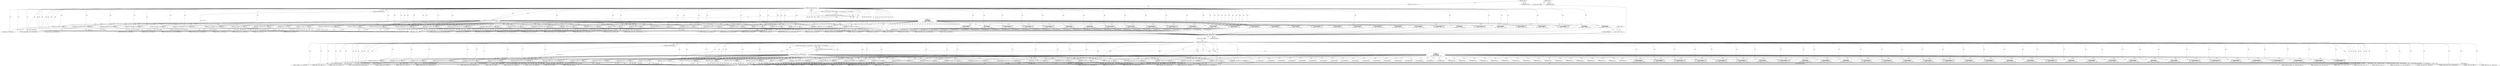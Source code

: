 digraph "&lt;global&gt;" {
vulnerable_6 [label=<(METHOD,&lt;global&gt;)<SUB>1</SUB>>];
vulnerable_7 [label=<(BLOCK,&lt;empty&gt;,&lt;empty&gt;)<SUB>1</SUB>>];
vulnerable_8 [label=<(METHOD,GetServiceNameAsString)<SUB>1</SUB>>];
vulnerable_9 [label=<(PARAM,ServiceName service_name)<SUB>1</SUB>>];
vulnerable_10 [label=<(BLOCK,{
  switch (service_name) {
    case SUGGESTION...,{
  switch (service_name) {
    case SUGGESTION...)<SUB>1</SUB>>];
vulnerable_11 [label=<(CONTROL_STRUCTURE,SWITCH,switch(service_name))<SUB>2</SUB>>];
vulnerable_12 [label=<(IDENTIFIER,service_name,switch(service_name))<SUB>2</SUB>>];
vulnerable_13 [label="<(BLOCK,{
    case SUGGESTIONS:
      return &quot;Suggestio...,{
    case SUGGESTIONS:
      return &quot;Suggestio...)<SUB>2</SUB>>"];
vulnerable_14 [label=<(JUMP_TARGET,case)<SUB>3</SUB>>];
vulnerable_15 [label="<(IDENTIFIER,SUGGESTIONS,{
    case SUGGESTIONS:
      return &quot;Suggestio...)<SUB>3</SUB>>"];
vulnerable_16 [label=<(RETURN,return &quot;Suggestions&quot;;,return &quot;Suggestions&quot;;)<SUB>4</SUB>>];
vulnerable_17 [label=<(LITERAL,&quot;Suggestions&quot;,return &quot;Suggestions&quot;;)<SUB>4</SUB>>];
vulnerable_18 [label=<(JUMP_TARGET,case)<SUB>5</SUB>>];
vulnerable_19 [label="<(IDENTIFIER,NOT_TAGGED,{
    case SUGGESTIONS:
      return &quot;Suggestio...)<SUB>5</SUB>>"];
vulnerable_20 [label=<(RETURN,return &quot;NotTagged&quot;;,return &quot;NotTagged&quot;;)<SUB>6</SUB>>];
vulnerable_21 [label=<(LITERAL,&quot;NotTagged&quot;,return &quot;NotTagged&quot;;)<SUB>6</SUB>>];
vulnerable_22 [label=<(JUMP_TARGET,case)<SUB>7</SUB>>];
vulnerable_23 [label="<(IDENTIFIER,TRANSLATE,{
    case SUGGESTIONS:
      return &quot;Suggestio...)<SUB>7</SUB>>"];
vulnerable_24 [label=<(RETURN,return &quot;Translate&quot;;,return &quot;Translate&quot;;)<SUB>8</SUB>>];
vulnerable_25 [label=<(LITERAL,&quot;Translate&quot;,return &quot;Translate&quot;;)<SUB>8</SUB>>];
vulnerable_26 [label=<(JUMP_TARGET,case)<SUB>9</SUB>>];
vulnerable_27 [label="<(IDENTIFIER,SYNC,{
    case SUGGESTIONS:
      return &quot;Suggestio...)<SUB>9</SUB>>"];
vulnerable_28 [label=<(RETURN,return &quot;Sync&quot;;,return &quot;Sync&quot;;)<SUB>10</SUB>>];
vulnerable_29 [label=<(LITERAL,&quot;Sync&quot;,return &quot;Sync&quot;;)<SUB>10</SUB>>];
vulnerable_30 [label=<(JUMP_TARGET,case)<SUB>11</SUB>>];
vulnerable_31 [label="<(IDENTIFIER,OMNIBOX,{
    case SUGGESTIONS:
      return &quot;Suggestio...)<SUB>11</SUB>>"];
vulnerable_32 [label=<(RETURN,return &quot;Omnibox&quot;;,return &quot;Omnibox&quot;;)<SUB>12</SUB>>];
vulnerable_33 [label=<(LITERAL,&quot;Omnibox&quot;,return &quot;Omnibox&quot;;)<SUB>12</SUB>>];
vulnerable_34 [label=<(JUMP_TARGET,case)<SUB>13</SUB>>];
vulnerable_35 [label="<(IDENTIFIER,INVALIDATION,{
    case SUGGESTIONS:
      return &quot;Suggestio...)<SUB>13</SUB>>"];
vulnerable_36 [label=<(RETURN,return &quot;Invalidation&quot;;,return &quot;Invalidation&quot;;)<SUB>14</SUB>>];
vulnerable_37 [label=<(LITERAL,&quot;Invalidation&quot;,return &quot;Invalidation&quot;;)<SUB>14</SUB>>];
vulnerable_38 [label=<(JUMP_TARGET,case)<SUB>15</SUB>>];
vulnerable_39 [label="<(IDENTIFIER,RAPPOR,{
    case SUGGESTIONS:
      return &quot;Suggestio...)<SUB>15</SUB>>"];
vulnerable_40 [label=<(RETURN,return &quot;Rappor&quot;;,return &quot;Rappor&quot;;)<SUB>16</SUB>>];
vulnerable_41 [label=<(LITERAL,&quot;Rappor&quot;,return &quot;Rappor&quot;;)<SUB>16</SUB>>];
vulnerable_42 [label=<(JUMP_TARGET,case)<SUB>17</SUB>>];
vulnerable_43 [label="<(IDENTIFIER,VARIATIONS,{
    case SUGGESTIONS:
      return &quot;Suggestio...)<SUB>17</SUB>>"];
vulnerable_44 [label=<(RETURN,return &quot;Variations&quot;;,return &quot;Variations&quot;;)<SUB>18</SUB>>];
vulnerable_45 [label=<(LITERAL,&quot;Variations&quot;,return &quot;Variations&quot;;)<SUB>18</SUB>>];
vulnerable_46 [label=<(JUMP_TARGET,case)<SUB>19</SUB>>];
vulnerable_47 [label="<(IDENTIFIER,UMA,{
    case SUGGESTIONS:
      return &quot;Suggestio...)<SUB>19</SUB>>"];
vulnerable_48 [label=<(RETURN,return &quot;UMA&quot;;,return &quot;UMA&quot;;)<SUB>20</SUB>>];
vulnerable_49 [label=<(LITERAL,&quot;UMA&quot;,return &quot;UMA&quot;;)<SUB>20</SUB>>];
vulnerable_50 [label=<(JUMP_TARGET,case)<SUB>21</SUB>>];
vulnerable_51 [label="<(IDENTIFIER,DOMAIN_RELIABILITY,{
    case SUGGESTIONS:
      return &quot;Suggestio...)<SUB>21</SUB>>"];
vulnerable_52 [label=<(RETURN,return &quot;DomainReliability&quot;;,return &quot;DomainReliability&quot;;)<SUB>22</SUB>>];
vulnerable_53 [label=<(LITERAL,&quot;DomainReliability&quot;,return &quot;DomainReliability&quot;;)<SUB>22</SUB>>];
vulnerable_54 [label=<(JUMP_TARGET,case)<SUB>23</SUB>>];
vulnerable_55 [label="<(IDENTIFIER,PROFILE_DOWNLOADER,{
    case SUGGESTIONS:
      return &quot;Suggestio...)<SUB>23</SUB>>"];
vulnerable_56 [label=<(RETURN,return &quot;ProfileDownloader&quot;;,return &quot;ProfileDownloader&quot;;)<SUB>24</SUB>>];
vulnerable_57 [label=<(LITERAL,&quot;ProfileDownloader&quot;,return &quot;ProfileDownloader&quot;;)<SUB>24</SUB>>];
vulnerable_58 [label=<(JUMP_TARGET,case)<SUB>25</SUB>>];
vulnerable_59 [label="<(IDENTIFIER,GOOGLE_URL_TRACKER,{
    case SUGGESTIONS:
      return &quot;Suggestio...)<SUB>25</SUB>>"];
vulnerable_60 [label=<(RETURN,return &quot;GoogleURLTracker&quot;;,return &quot;GoogleURLTracker&quot;;)<SUB>26</SUB>>];
vulnerable_61 [label=<(LITERAL,&quot;GoogleURLTracker&quot;,return &quot;GoogleURLTracker&quot;;)<SUB>26</SUB>>];
vulnerable_62 [label=<(JUMP_TARGET,case)<SUB>27</SUB>>];
vulnerable_63 [label="<(IDENTIFIER,AUTOFILL,{
    case SUGGESTIONS:
      return &quot;Suggestio...)<SUB>27</SUB>>"];
vulnerable_64 [label=<(RETURN,return &quot;Autofill&quot;;,return &quot;Autofill&quot;;)<SUB>28</SUB>>];
vulnerable_65 [label=<(LITERAL,&quot;Autofill&quot;,return &quot;Autofill&quot;;)<SUB>28</SUB>>];
vulnerable_66 [label=<(JUMP_TARGET,case)<SUB>29</SUB>>];
vulnerable_67 [label="<(IDENTIFIER,POLICY,{
    case SUGGESTIONS:
      return &quot;Suggestio...)<SUB>29</SUB>>"];
vulnerable_68 [label=<(RETURN,return &quot;Policy&quot;;,return &quot;Policy&quot;;)<SUB>30</SUB>>];
vulnerable_69 [label=<(LITERAL,&quot;Policy&quot;,return &quot;Policy&quot;;)<SUB>30</SUB>>];
vulnerable_70 [label=<(JUMP_TARGET,case)<SUB>31</SUB>>];
vulnerable_71 [label="<(IDENTIFIER,SPELL_CHECKER,{
    case SUGGESTIONS:
      return &quot;Suggestio...)<SUB>31</SUB>>"];
vulnerable_72 [label=<(RETURN,return &quot;SpellChecker&quot;;,return &quot;SpellChecker&quot;;)<SUB>32</SUB>>];
vulnerable_73 [label=<(LITERAL,&quot;SpellChecker&quot;,return &quot;SpellChecker&quot;;)<SUB>32</SUB>>];
vulnerable_74 [label=<(JUMP_TARGET,case)<SUB>33</SUB>>];
vulnerable_75 [label="<(IDENTIFIER,NTP_SNIPPETS,{
    case SUGGESTIONS:
      return &quot;Suggestio...)<SUB>33</SUB>>"];
vulnerable_76 [label=<(RETURN,return &quot;NTPSnippets&quot;;,return &quot;NTPSnippets&quot;;)<SUB>34</SUB>>];
vulnerable_77 [label=<(LITERAL,&quot;NTPSnippets&quot;,return &quot;NTPSnippets&quot;;)<SUB>34</SUB>>];
vulnerable_78 [label=<(JUMP_TARGET,case)<SUB>35</SUB>>];
vulnerable_79 [label="<(IDENTIFIER,SAFE_BROWSING,{
    case SUGGESTIONS:
      return &quot;Suggestio...)<SUB>35</SUB>>"];
vulnerable_80 [label=<(RETURN,return &quot;SafeBrowsing&quot;;,return &quot;SafeBrowsing&quot;;)<SUB>36</SUB>>];
vulnerable_81 [label=<(LITERAL,&quot;SafeBrowsing&quot;,return &quot;SafeBrowsing&quot;;)<SUB>36</SUB>>];
vulnerable_82 [label=<(JUMP_TARGET,case)<SUB>37</SUB>>];
vulnerable_83 [label="<(IDENTIFIER,DATA_REDUCTION_PROXY,{
    case SUGGESTIONS:
      return &quot;Suggestio...)<SUB>37</SUB>>"];
vulnerable_84 [label=<(RETURN,return &quot;DataReductionProxy&quot;;,return &quot;DataReductionProxy&quot;;)<SUB>38</SUB>>];
vulnerable_85 [label=<(LITERAL,&quot;DataReductionProxy&quot;,return &quot;DataReductionProxy&quot;;)<SUB>38</SUB>>];
vulnerable_86 [label=<(JUMP_TARGET,case)<SUB>39</SUB>>];
vulnerable_87 [label="<(IDENTIFIER,PRECACHE,{
    case SUGGESTIONS:
      return &quot;Suggestio...)<SUB>39</SUB>>"];
vulnerable_88 [label=<(RETURN,return &quot;Precache&quot;;,return &quot;Precache&quot;;)<SUB>40</SUB>>];
vulnerable_89 [label=<(LITERAL,&quot;Precache&quot;,return &quot;Precache&quot;;)<SUB>40</SUB>>];
vulnerable_90 [label=<(JUMP_TARGET,case)<SUB>41</SUB>>];
vulnerable_91 [label="<(IDENTIFIER,NTP_TILES,{
    case SUGGESTIONS:
      return &quot;Suggestio...)<SUB>41</SUB>>"];
vulnerable_92 [label=<(RETURN,return &quot;NTPTiles&quot;;,return &quot;NTPTiles&quot;;)<SUB>42</SUB>>];
vulnerable_93 [label=<(LITERAL,&quot;NTPTiles&quot;,return &quot;NTPTiles&quot;;)<SUB>42</SUB>>];
vulnerable_94 [label=<(JUMP_TARGET,case)<SUB>43</SUB>>];
vulnerable_95 [label="<(IDENTIFIER,FEEDBACK_UPLOADER,{
    case SUGGESTIONS:
      return &quot;Suggestio...)<SUB>43</SUB>>"];
vulnerable_96 [label=<(RETURN,return &quot;FeedbackUploader&quot;;,return &quot;FeedbackUploader&quot;;)<SUB>44</SUB>>];
vulnerable_97 [label=<(LITERAL,&quot;FeedbackUploader&quot;,return &quot;FeedbackUploader&quot;;)<SUB>44</SUB>>];
vulnerable_98 [label=<(JUMP_TARGET,case)<SUB>45</SUB>>];
vulnerable_99 [label="<(IDENTIFIER,TRACING_UPLOADER,{
    case SUGGESTIONS:
      return &quot;Suggestio...)<SUB>45</SUB>>"];
vulnerable_100 [label=<(RETURN,return &quot;TracingUploader&quot;;,return &quot;TracingUploader&quot;;)<SUB>46</SUB>>];
vulnerable_101 [label=<(LITERAL,&quot;TracingUploader&quot;,return &quot;TracingUploader&quot;;)<SUB>46</SUB>>];
vulnerable_102 [label=<(JUMP_TARGET,case)<SUB>47</SUB>>];
vulnerable_103 [label="<(IDENTIFIER,DOM_DISTILLER,{
    case SUGGESTIONS:
      return &quot;Suggestio...)<SUB>47</SUB>>"];
vulnerable_104 [label=<(RETURN,return &quot;DOMDistiller&quot;;,return &quot;DOMDistiller&quot;;)<SUB>48</SUB>>];
vulnerable_105 [label=<(LITERAL,&quot;DOMDistiller&quot;,return &quot;DOMDistiller&quot;;)<SUB>48</SUB>>];
vulnerable_106 [label=<(JUMP_TARGET,case)<SUB>49</SUB>>];
vulnerable_107 [label="<(IDENTIFIER,CLOUD_PRINT,{
    case SUGGESTIONS:
      return &quot;Suggestio...)<SUB>49</SUB>>"];
vulnerable_108 [label=<(RETURN,return &quot;CloudPrint&quot;;,return &quot;CloudPrint&quot;;)<SUB>50</SUB>>];
vulnerable_109 [label=<(LITERAL,&quot;CloudPrint&quot;,return &quot;CloudPrint&quot;;)<SUB>50</SUB>>];
vulnerable_110 [label=<(JUMP_TARGET,case)<SUB>51</SUB>>];
vulnerable_111 [label="<(IDENTIFIER,SEARCH_PROVIDER_LOGOS,{
    case SUGGESTIONS:
      return &quot;Suggestio...)<SUB>51</SUB>>"];
vulnerable_112 [label=<(RETURN,return &quot;SearchProviderLogos&quot;;,return &quot;SearchProviderLogos&quot;;)<SUB>52</SUB>>];
vulnerable_113 [label=<(LITERAL,&quot;SearchProviderLogos&quot;,return &quot;SearchProviderLogos&quot;;)<SUB>52</SUB>>];
vulnerable_114 [label=<(JUMP_TARGET,case)<SUB>53</SUB>>];
vulnerable_115 [label="<(IDENTIFIER,UPDATE_CLIENT,{
    case SUGGESTIONS:
      return &quot;Suggestio...)<SUB>53</SUB>>"];
vulnerable_116 [label=<(RETURN,return &quot;UpdateClient&quot;;,return &quot;UpdateClient&quot;;)<SUB>54</SUB>>];
vulnerable_117 [label=<(LITERAL,&quot;UpdateClient&quot;,return &quot;UpdateClient&quot;;)<SUB>54</SUB>>];
vulnerable_118 [label=<(JUMP_TARGET,case)<SUB>55</SUB>>];
vulnerable_119 [label="<(IDENTIFIER,GCM_DRIVER,{
    case SUGGESTIONS:
      return &quot;Suggestio...)<SUB>55</SUB>>"];
vulnerable_120 [label=<(RETURN,return &quot;GCMDriver&quot;;,return &quot;GCMDriver&quot;;)<SUB>56</SUB>>];
vulnerable_121 [label=<(LITERAL,&quot;GCMDriver&quot;,return &quot;GCMDriver&quot;;)<SUB>56</SUB>>];
vulnerable_122 [label=<(JUMP_TARGET,case)<SUB>57</SUB>>];
vulnerable_123 [label="<(IDENTIFIER,WEB_HISTORY_SERVICE,{
    case SUGGESTIONS:
      return &quot;Suggestio...)<SUB>57</SUB>>"];
vulnerable_124 [label=<(RETURN,return &quot;WebHistoryService&quot;;,return &quot;WebHistoryService&quot;;)<SUB>58</SUB>>];
vulnerable_125 [label=<(LITERAL,&quot;WebHistoryService&quot;,return &quot;WebHistoryService&quot;;)<SUB>58</SUB>>];
vulnerable_126 [label=<(JUMP_TARGET,case)<SUB>59</SUB>>];
vulnerable_127 [label="<(IDENTIFIER,NETWORK_TIME_TRACKER,{
    case SUGGESTIONS:
      return &quot;Suggestio...)<SUB>59</SUB>>"];
vulnerable_128 [label=<(RETURN,return &quot;NetworkTimeTracker&quot;;,return &quot;NetworkTimeTracker&quot;;)<SUB>60</SUB>>];
vulnerable_129 [label=<(LITERAL,&quot;NetworkTimeTracker&quot;,return &quot;NetworkTimeTracker&quot;;)<SUB>60</SUB>>];
vulnerable_130 [label=<(JUMP_TARGET,case)<SUB>61</SUB>>];
vulnerable_131 [label="<(IDENTIFIER,SUPERVISED_USER,{
    case SUGGESTIONS:
      return &quot;Suggestio...)<SUB>61</SUB>>"];
vulnerable_132 [label=<(RETURN,return &quot;SupervisedUser&quot;;,return &quot;SupervisedUser&quot;;)<SUB>62</SUB>>];
vulnerable_133 [label=<(LITERAL,&quot;SupervisedUser&quot;,return &quot;SupervisedUser&quot;;)<SUB>62</SUB>>];
vulnerable_134 [label=<(JUMP_TARGET,case)<SUB>63</SUB>>];
vulnerable_135 [label="<(IDENTIFIER,IMAGE_FETCHER_UNTAGGED,{
    case SUGGESTIONS:
      return &quot;Suggestio...)<SUB>63</SUB>>"];
vulnerable_136 [label=<(RETURN,return &quot;ImageFetcherUntagged&quot;;,return &quot;ImageFetcherUntagged&quot;;)<SUB>64</SUB>>];
vulnerable_137 [label=<(LITERAL,&quot;ImageFetcherUntagged&quot;,return &quot;ImageFetcherUntagged&quot;;)<SUB>64</SUB>>];
vulnerable_138 [label=<(JUMP_TARGET,case)<SUB>65</SUB>>];
vulnerable_139 [label="<(IDENTIFIER,GAIA,{
    case SUGGESTIONS:
      return &quot;Suggestio...)<SUB>65</SUB>>"];
vulnerable_140 [label=<(RETURN,return &quot;GAIA&quot;;,return &quot;GAIA&quot;;)<SUB>66</SUB>>];
vulnerable_141 [label=<(LITERAL,&quot;GAIA&quot;,return &quot;GAIA&quot;;)<SUB>66</SUB>>];
vulnerable_142 [label=<(RETURN,return &quot;INVALID&quot;;,return &quot;INVALID&quot;;)<SUB>68</SUB>>];
vulnerable_143 [label=<(LITERAL,&quot;INVALID&quot;,return &quot;INVALID&quot;;)<SUB>68</SUB>>];
vulnerable_144 [label=<(METHOD_RETURN,string)<SUB>1</SUB>>];
vulnerable_146 [label=<(METHOD_RETURN,ANY)<SUB>1</SUB>>];
vulnerable_189 [label=<(METHOD,&lt;global&gt;)<SUB>1</SUB>>];
vulnerable_190 [label=<(BLOCK,&lt;empty&gt;,&lt;empty&gt;)>];
vulnerable_191 [label=<(METHOD_RETURN,ANY)>];
fixed_6 [label=<(METHOD,&lt;global&gt;)<SUB>1</SUB>>];
fixed_7 [label=<(BLOCK,&lt;empty&gt;,&lt;empty&gt;)<SUB>1</SUB>>];
fixed_8 [label=<(METHOD,GetServiceNameAsString)<SUB>1</SUB>>];
fixed_9 [label=<(PARAM,ServiceName service_name)<SUB>1</SUB>>];
fixed_10 [label=<(BLOCK,{
  switch (service_name) {
    case SUGGESTION...,{
  switch (service_name) {
    case SUGGESTION...)<SUB>1</SUB>>];
fixed_11 [label=<(CONTROL_STRUCTURE,SWITCH,switch(service_name))<SUB>2</SUB>>];
fixed_12 [label=<(IDENTIFIER,service_name,switch(service_name))<SUB>2</SUB>>];
fixed_13 [label="<(BLOCK,{
    case SUGGESTIONS:
      return &quot;Suggestio...,{
    case SUGGESTIONS:
      return &quot;Suggestio...)<SUB>2</SUB>>"];
fixed_14 [label=<(JUMP_TARGET,case)<SUB>3</SUB>>];
fixed_15 [label="<(IDENTIFIER,SUGGESTIONS,{
    case SUGGESTIONS:
      return &quot;Suggestio...)<SUB>3</SUB>>"];
fixed_16 [label=<(RETURN,return &quot;Suggestions&quot;;,return &quot;Suggestions&quot;;)<SUB>4</SUB>>];
fixed_17 [label=<(LITERAL,&quot;Suggestions&quot;,return &quot;Suggestions&quot;;)<SUB>4</SUB>>];
fixed_18 [label=<(JUMP_TARGET,case)<SUB>5</SUB>>];
fixed_19 [label="<(IDENTIFIER,NOT_TAGGED,{
    case SUGGESTIONS:
      return &quot;Suggestio...)<SUB>5</SUB>>"];
fixed_20 [label=<(RETURN,return &quot;NotTagged&quot;;,return &quot;NotTagged&quot;;)<SUB>6</SUB>>];
fixed_21 [label=<(LITERAL,&quot;NotTagged&quot;,return &quot;NotTagged&quot;;)<SUB>6</SUB>>];
fixed_22 [label=<(JUMP_TARGET,case)<SUB>7</SUB>>];
fixed_23 [label="<(IDENTIFIER,TRANSLATE,{
    case SUGGESTIONS:
      return &quot;Suggestio...)<SUB>7</SUB>>"];
fixed_24 [label=<(RETURN,return &quot;Translate&quot;;,return &quot;Translate&quot;;)<SUB>8</SUB>>];
fixed_25 [label=<(LITERAL,&quot;Translate&quot;,return &quot;Translate&quot;;)<SUB>8</SUB>>];
fixed_26 [label=<(JUMP_TARGET,case)<SUB>9</SUB>>];
fixed_27 [label="<(IDENTIFIER,SYNC,{
    case SUGGESTIONS:
      return &quot;Suggestio...)<SUB>9</SUB>>"];
fixed_28 [label=<(RETURN,return &quot;Sync&quot;;,return &quot;Sync&quot;;)<SUB>10</SUB>>];
fixed_29 [label=<(LITERAL,&quot;Sync&quot;,return &quot;Sync&quot;;)<SUB>10</SUB>>];
fixed_30 [label=<(JUMP_TARGET,case)<SUB>11</SUB>>];
fixed_31 [label="<(IDENTIFIER,OMNIBOX,{
    case SUGGESTIONS:
      return &quot;Suggestio...)<SUB>11</SUB>>"];
fixed_32 [label=<(RETURN,return &quot;Omnibox&quot;;,return &quot;Omnibox&quot;;)<SUB>12</SUB>>];
fixed_33 [label=<(LITERAL,&quot;Omnibox&quot;,return &quot;Omnibox&quot;;)<SUB>12</SUB>>];
fixed_34 [label=<(JUMP_TARGET,case)<SUB>13</SUB>>];
fixed_35 [label="<(IDENTIFIER,INVALIDATION,{
    case SUGGESTIONS:
      return &quot;Suggestio...)<SUB>13</SUB>>"];
fixed_36 [label=<(RETURN,return &quot;Invalidation&quot;;,return &quot;Invalidation&quot;;)<SUB>14</SUB>>];
fixed_37 [label=<(LITERAL,&quot;Invalidation&quot;,return &quot;Invalidation&quot;;)<SUB>14</SUB>>];
fixed_38 [label=<(JUMP_TARGET,case)<SUB>15</SUB>>];
fixed_39 [label="<(IDENTIFIER,RAPPOR,{
    case SUGGESTIONS:
      return &quot;Suggestio...)<SUB>15</SUB>>"];
fixed_40 [label=<(RETURN,return &quot;Rappor&quot;;,return &quot;Rappor&quot;;)<SUB>16</SUB>>];
fixed_41 [label=<(LITERAL,&quot;Rappor&quot;,return &quot;Rappor&quot;;)<SUB>16</SUB>>];
fixed_42 [label=<(JUMP_TARGET,case)<SUB>17</SUB>>];
fixed_43 [label="<(IDENTIFIER,VARIATIONS,{
    case SUGGESTIONS:
      return &quot;Suggestio...)<SUB>17</SUB>>"];
fixed_44 [label=<(RETURN,return &quot;Variations&quot;;,return &quot;Variations&quot;;)<SUB>18</SUB>>];
fixed_45 [label=<(LITERAL,&quot;Variations&quot;,return &quot;Variations&quot;;)<SUB>18</SUB>>];
fixed_46 [label=<(JUMP_TARGET,case)<SUB>19</SUB>>];
fixed_47 [label="<(IDENTIFIER,UMA,{
    case SUGGESTIONS:
      return &quot;Suggestio...)<SUB>19</SUB>>"];
fixed_48 [label=<(RETURN,return &quot;UMA&quot;;,return &quot;UMA&quot;;)<SUB>20</SUB>>];
fixed_49 [label=<(LITERAL,&quot;UMA&quot;,return &quot;UMA&quot;;)<SUB>20</SUB>>];
fixed_50 [label=<(JUMP_TARGET,case)<SUB>21</SUB>>];
fixed_51 [label="<(IDENTIFIER,DOMAIN_RELIABILITY,{
    case SUGGESTIONS:
      return &quot;Suggestio...)<SUB>21</SUB>>"];
fixed_52 [label=<(RETURN,return &quot;DomainReliability&quot;;,return &quot;DomainReliability&quot;;)<SUB>22</SUB>>];
fixed_53 [label=<(LITERAL,&quot;DomainReliability&quot;,return &quot;DomainReliability&quot;;)<SUB>22</SUB>>];
fixed_54 [label=<(JUMP_TARGET,case)<SUB>23</SUB>>];
fixed_55 [label="<(IDENTIFIER,PROFILE_DOWNLOADER,{
    case SUGGESTIONS:
      return &quot;Suggestio...)<SUB>23</SUB>>"];
fixed_56 [label=<(RETURN,return &quot;ProfileDownloader&quot;;,return &quot;ProfileDownloader&quot;;)<SUB>24</SUB>>];
fixed_57 [label=<(LITERAL,&quot;ProfileDownloader&quot;,return &quot;ProfileDownloader&quot;;)<SUB>24</SUB>>];
fixed_58 [label=<(JUMP_TARGET,case)<SUB>25</SUB>>];
fixed_59 [label="<(IDENTIFIER,GOOGLE_URL_TRACKER,{
    case SUGGESTIONS:
      return &quot;Suggestio...)<SUB>25</SUB>>"];
fixed_60 [label=<(RETURN,return &quot;GoogleURLTracker&quot;;,return &quot;GoogleURLTracker&quot;;)<SUB>26</SUB>>];
fixed_61 [label=<(LITERAL,&quot;GoogleURLTracker&quot;,return &quot;GoogleURLTracker&quot;;)<SUB>26</SUB>>];
fixed_62 [label=<(JUMP_TARGET,case)<SUB>27</SUB>>];
fixed_63 [label="<(IDENTIFIER,AUTOFILL,{
    case SUGGESTIONS:
      return &quot;Suggestio...)<SUB>27</SUB>>"];
fixed_64 [label=<(RETURN,return &quot;Autofill&quot;;,return &quot;Autofill&quot;;)<SUB>28</SUB>>];
fixed_65 [label=<(LITERAL,&quot;Autofill&quot;,return &quot;Autofill&quot;;)<SUB>28</SUB>>];
fixed_66 [label=<(JUMP_TARGET,case)<SUB>29</SUB>>];
fixed_67 [label="<(IDENTIFIER,POLICY,{
    case SUGGESTIONS:
      return &quot;Suggestio...)<SUB>29</SUB>>"];
fixed_68 [label=<(RETURN,return &quot;Policy&quot;;,return &quot;Policy&quot;;)<SUB>30</SUB>>];
fixed_69 [label=<(LITERAL,&quot;Policy&quot;,return &quot;Policy&quot;;)<SUB>30</SUB>>];
fixed_70 [label=<(JUMP_TARGET,case)<SUB>31</SUB>>];
fixed_71 [label="<(IDENTIFIER,SPELL_CHECKER,{
    case SUGGESTIONS:
      return &quot;Suggestio...)<SUB>31</SUB>>"];
fixed_72 [label=<(RETURN,return &quot;SpellChecker&quot;;,return &quot;SpellChecker&quot;;)<SUB>32</SUB>>];
fixed_73 [label=<(LITERAL,&quot;SpellChecker&quot;,return &quot;SpellChecker&quot;;)<SUB>32</SUB>>];
fixed_74 [label=<(JUMP_TARGET,case)<SUB>33</SUB>>];
fixed_75 [label="<(IDENTIFIER,NTP_SNIPPETS,{
    case SUGGESTIONS:
      return &quot;Suggestio...)<SUB>33</SUB>>"];
fixed_76 [label=<(RETURN,return &quot;NTPSnippets&quot;;,return &quot;NTPSnippets&quot;;)<SUB>34</SUB>>];
fixed_77 [label=<(LITERAL,&quot;NTPSnippets&quot;,return &quot;NTPSnippets&quot;;)<SUB>34</SUB>>];
fixed_78 [label=<(JUMP_TARGET,case)<SUB>35</SUB>>];
fixed_79 [label="<(IDENTIFIER,SAFE_BROWSING,{
    case SUGGESTIONS:
      return &quot;Suggestio...)<SUB>35</SUB>>"];
fixed_80 [label=<(RETURN,return &quot;SafeBrowsing&quot;;,return &quot;SafeBrowsing&quot;;)<SUB>36</SUB>>];
fixed_81 [label=<(LITERAL,&quot;SafeBrowsing&quot;,return &quot;SafeBrowsing&quot;;)<SUB>36</SUB>>];
fixed_82 [label=<(JUMP_TARGET,case)<SUB>37</SUB>>];
fixed_83 [label="<(IDENTIFIER,DATA_REDUCTION_PROXY,{
    case SUGGESTIONS:
      return &quot;Suggestio...)<SUB>37</SUB>>"];
fixed_84 [label=<(RETURN,return &quot;DataReductionProxy&quot;;,return &quot;DataReductionProxy&quot;;)<SUB>38</SUB>>];
fixed_85 [label=<(LITERAL,&quot;DataReductionProxy&quot;,return &quot;DataReductionProxy&quot;;)<SUB>38</SUB>>];
fixed_86 [label=<(JUMP_TARGET,case)<SUB>39</SUB>>];
fixed_87 [label="<(IDENTIFIER,PRECACHE,{
    case SUGGESTIONS:
      return &quot;Suggestio...)<SUB>39</SUB>>"];
fixed_88 [label=<(RETURN,return &quot;Precache&quot;;,return &quot;Precache&quot;;)<SUB>40</SUB>>];
fixed_89 [label=<(LITERAL,&quot;Precache&quot;,return &quot;Precache&quot;;)<SUB>40</SUB>>];
fixed_90 [label=<(JUMP_TARGET,case)<SUB>41</SUB>>];
fixed_91 [label="<(IDENTIFIER,NTP_TILES,{
    case SUGGESTIONS:
      return &quot;Suggestio...)<SUB>41</SUB>>"];
fixed_92 [label=<(RETURN,return &quot;NTPTiles&quot;;,return &quot;NTPTiles&quot;;)<SUB>42</SUB>>];
fixed_93 [label=<(LITERAL,&quot;NTPTiles&quot;,return &quot;NTPTiles&quot;;)<SUB>42</SUB>>];
fixed_94 [label=<(JUMP_TARGET,case)<SUB>43</SUB>>];
fixed_95 [label="<(IDENTIFIER,FEEDBACK_UPLOADER,{
    case SUGGESTIONS:
      return &quot;Suggestio...)<SUB>43</SUB>>"];
fixed_96 [label=<(RETURN,return &quot;FeedbackUploader&quot;;,return &quot;FeedbackUploader&quot;;)<SUB>44</SUB>>];
fixed_97 [label=<(LITERAL,&quot;FeedbackUploader&quot;,return &quot;FeedbackUploader&quot;;)<SUB>44</SUB>>];
fixed_98 [label=<(JUMP_TARGET,case)<SUB>45</SUB>>];
fixed_99 [label="<(IDENTIFIER,TRACING_UPLOADER,{
    case SUGGESTIONS:
      return &quot;Suggestio...)<SUB>45</SUB>>"];
fixed_100 [label=<(RETURN,return &quot;TracingUploader&quot;;,return &quot;TracingUploader&quot;;)<SUB>46</SUB>>];
fixed_101 [label=<(LITERAL,&quot;TracingUploader&quot;,return &quot;TracingUploader&quot;;)<SUB>46</SUB>>];
fixed_102 [label=<(JUMP_TARGET,case)<SUB>47</SUB>>];
fixed_103 [label="<(IDENTIFIER,DOM_DISTILLER,{
    case SUGGESTIONS:
      return &quot;Suggestio...)<SUB>47</SUB>>"];
fixed_104 [label=<(RETURN,return &quot;DOMDistiller&quot;;,return &quot;DOMDistiller&quot;;)<SUB>48</SUB>>];
fixed_105 [label=<(LITERAL,&quot;DOMDistiller&quot;,return &quot;DOMDistiller&quot;;)<SUB>48</SUB>>];
fixed_106 [label=<(JUMP_TARGET,case)<SUB>49</SUB>>];
fixed_107 [label="<(IDENTIFIER,CLOUD_PRINT,{
    case SUGGESTIONS:
      return &quot;Suggestio...)<SUB>49</SUB>>"];
fixed_108 [label=<(RETURN,return &quot;CloudPrint&quot;;,return &quot;CloudPrint&quot;;)<SUB>50</SUB>>];
fixed_109 [label=<(LITERAL,&quot;CloudPrint&quot;,return &quot;CloudPrint&quot;;)<SUB>50</SUB>>];
fixed_110 [label=<(JUMP_TARGET,case)<SUB>51</SUB>>];
fixed_111 [label="<(IDENTIFIER,SEARCH_PROVIDER_LOGOS,{
    case SUGGESTIONS:
      return &quot;Suggestio...)<SUB>51</SUB>>"];
fixed_112 [label=<(RETURN,return &quot;SearchProviderLogos&quot;;,return &quot;SearchProviderLogos&quot;;)<SUB>52</SUB>>];
fixed_113 [label=<(LITERAL,&quot;SearchProviderLogos&quot;,return &quot;SearchProviderLogos&quot;;)<SUB>52</SUB>>];
fixed_114 [label=<(JUMP_TARGET,case)<SUB>53</SUB>>];
fixed_115 [label="<(IDENTIFIER,UPDATE_CLIENT,{
    case SUGGESTIONS:
      return &quot;Suggestio...)<SUB>53</SUB>>"];
fixed_116 [label=<(RETURN,return &quot;UpdateClient&quot;;,return &quot;UpdateClient&quot;;)<SUB>54</SUB>>];
fixed_117 [label=<(LITERAL,&quot;UpdateClient&quot;,return &quot;UpdateClient&quot;;)<SUB>54</SUB>>];
fixed_118 [label=<(JUMP_TARGET,case)<SUB>55</SUB>>];
fixed_119 [label="<(IDENTIFIER,GCM_DRIVER,{
    case SUGGESTIONS:
      return &quot;Suggestio...)<SUB>55</SUB>>"];
fixed_120 [label=<(RETURN,return &quot;GCMDriver&quot;;,return &quot;GCMDriver&quot;;)<SUB>56</SUB>>];
fixed_121 [label=<(LITERAL,&quot;GCMDriver&quot;,return &quot;GCMDriver&quot;;)<SUB>56</SUB>>];
fixed_122 [label=<(JUMP_TARGET,case)<SUB>57</SUB>>];
fixed_123 [label="<(IDENTIFIER,WEB_HISTORY_SERVICE,{
    case SUGGESTIONS:
      return &quot;Suggestio...)<SUB>57</SUB>>"];
fixed_124 [label=<(RETURN,return &quot;WebHistoryService&quot;;,return &quot;WebHistoryService&quot;;)<SUB>58</SUB>>];
fixed_125 [label=<(LITERAL,&quot;WebHistoryService&quot;,return &quot;WebHistoryService&quot;;)<SUB>58</SUB>>];
fixed_126 [label=<(JUMP_TARGET,case)<SUB>59</SUB>>];
fixed_127 [label="<(IDENTIFIER,NETWORK_TIME_TRACKER,{
    case SUGGESTIONS:
      return &quot;Suggestio...)<SUB>59</SUB>>"];
fixed_128 [label=<(RETURN,return &quot;NetworkTimeTracker&quot;;,return &quot;NetworkTimeTracker&quot;;)<SUB>60</SUB>>];
fixed_129 [label=<(LITERAL,&quot;NetworkTimeTracker&quot;,return &quot;NetworkTimeTracker&quot;;)<SUB>60</SUB>>];
fixed_130 [label=<(JUMP_TARGET,case)<SUB>61</SUB>>];
fixed_131 [label="<(IDENTIFIER,SUPERVISED_USER,{
    case SUGGESTIONS:
      return &quot;Suggestio...)<SUB>61</SUB>>"];
fixed_132 [label=<(RETURN,return &quot;SupervisedUser&quot;;,return &quot;SupervisedUser&quot;;)<SUB>62</SUB>>];
fixed_133 [label=<(LITERAL,&quot;SupervisedUser&quot;,return &quot;SupervisedUser&quot;;)<SUB>62</SUB>>];
fixed_134 [label=<(JUMP_TARGET,case)<SUB>63</SUB>>];
fixed_135 [label="<(IDENTIFIER,IMAGE_FETCHER_UNTAGGED,{
    case SUGGESTIONS:
      return &quot;Suggestio...)<SUB>63</SUB>>"];
fixed_136 [label=<(RETURN,return &quot;ImageFetcherUntagged&quot;;,return &quot;ImageFetcherUntagged&quot;;)<SUB>64</SUB>>];
fixed_137 [label=<(LITERAL,&quot;ImageFetcherUntagged&quot;,return &quot;ImageFetcherUntagged&quot;;)<SUB>64</SUB>>];
fixed_138 [label=<(JUMP_TARGET,case)<SUB>65</SUB>>];
fixed_139 [label="<(IDENTIFIER,GAIA,{
    case SUGGESTIONS:
      return &quot;Suggestio...)<SUB>65</SUB>>"];
fixed_140 [label=<(RETURN,return &quot;GAIA&quot;;,return &quot;GAIA&quot;;)<SUB>66</SUB>>];
fixed_141 [label=<(LITERAL,&quot;GAIA&quot;,return &quot;GAIA&quot;;)<SUB>66</SUB>>];
fixed_142 [label=<(JUMP_TARGET,case)<SUB>67</SUB>>];
fixed_143 [label="<(IDENTIFIER,CAPTIVE_PORTAL,{
    case SUGGESTIONS:
      return &quot;Suggestio...)<SUB>67</SUB>>"];
fixed_144 [label=<(RETURN,return &quot;CaptivePortal&quot;;,return &quot;CaptivePortal&quot;;)<SUB>68</SUB>>];
fixed_145 [label=<(LITERAL,&quot;CaptivePortal&quot;,return &quot;CaptivePortal&quot;;)<SUB>68</SUB>>];
fixed_146 [label=<(JUMP_TARGET,case)<SUB>69</SUB>>];
fixed_147 [label="<(IDENTIFIER,WEB_RESOURCE_SERVICE,{
    case SUGGESTIONS:
      return &quot;Suggestio...)<SUB>69</SUB>>"];
fixed_148 [label=<(RETURN,return &quot;WebResourceService&quot;;,return &quot;WebResourceService&quot;;)<SUB>70</SUB>>];
fixed_149 [label=<(LITERAL,&quot;WebResourceService&quot;,return &quot;WebResourceService&quot;;)<SUB>70</SUB>>];
fixed_150 [label=<(JUMP_TARGET,case)<SUB>71</SUB>>];
fixed_151 [label="<(IDENTIFIER,SIGNIN,{
    case SUGGESTIONS:
      return &quot;Suggestio...)<SUB>71</SUB>>"];
fixed_152 [label=<(RETURN,return &quot;Signin&quot;;,return &quot;Signin&quot;;)<SUB>72</SUB>>];
fixed_153 [label=<(LITERAL,&quot;Signin&quot;,return &quot;Signin&quot;;)<SUB>72</SUB>>];
fixed_154 [label=<(RETURN,return &quot;INVALID&quot;;,return &quot;INVALID&quot;;)<SUB>74</SUB>>];
fixed_155 [label=<(LITERAL,&quot;INVALID&quot;,return &quot;INVALID&quot;;)<SUB>74</SUB>>];
fixed_156 [label=<(METHOD_RETURN,string)<SUB>1</SUB>>];
fixed_158 [label=<(METHOD_RETURN,ANY)<SUB>1</SUB>>];
fixed_203 [label=<(METHOD,&lt;global&gt;)<SUB>1</SUB>>];
fixed_204 [label=<(BLOCK,&lt;empty&gt;,&lt;empty&gt;)>];
fixed_205 [label=<(METHOD_RETURN,ANY)>];
vulnerable_6 -> vulnerable_7  [key=0, label="AST: "];
vulnerable_6 -> vulnerable_146  [key=0, label="AST: "];
vulnerable_6 -> vulnerable_146  [key=1, label="CFG: "];
vulnerable_7 -> vulnerable_8  [key=0, label="AST: "];
vulnerable_8 -> vulnerable_9  [key=0, label="AST: "];
vulnerable_8 -> vulnerable_9  [key=1, label="DDG: "];
vulnerable_8 -> vulnerable_10  [key=0, label="AST: "];
vulnerable_8 -> vulnerable_144  [key=0, label="AST: "];
vulnerable_8 -> vulnerable_12  [key=0, label="CFG: "];
vulnerable_8 -> vulnerable_12  [key=1, label="DDG: "];
vulnerable_8 -> vulnerable_142  [key=0, label="DDG: "];
vulnerable_8 -> vulnerable_143  [key=0, label="DDG: "];
vulnerable_8 -> vulnerable_15  [key=0, label="DDG: "];
vulnerable_8 -> vulnerable_16  [key=0, label="DDG: "];
vulnerable_8 -> vulnerable_19  [key=0, label="DDG: "];
vulnerable_8 -> vulnerable_20  [key=0, label="DDG: "];
vulnerable_8 -> vulnerable_23  [key=0, label="DDG: "];
vulnerable_8 -> vulnerable_24  [key=0, label="DDG: "];
vulnerable_8 -> vulnerable_27  [key=0, label="DDG: "];
vulnerable_8 -> vulnerable_28  [key=0, label="DDG: "];
vulnerable_8 -> vulnerable_31  [key=0, label="DDG: "];
vulnerable_8 -> vulnerable_32  [key=0, label="DDG: "];
vulnerable_8 -> vulnerable_35  [key=0, label="DDG: "];
vulnerable_8 -> vulnerable_36  [key=0, label="DDG: "];
vulnerable_8 -> vulnerable_39  [key=0, label="DDG: "];
vulnerable_8 -> vulnerable_40  [key=0, label="DDG: "];
vulnerable_8 -> vulnerable_43  [key=0, label="DDG: "];
vulnerable_8 -> vulnerable_44  [key=0, label="DDG: "];
vulnerable_8 -> vulnerable_47  [key=0, label="DDG: "];
vulnerable_8 -> vulnerable_48  [key=0, label="DDG: "];
vulnerable_8 -> vulnerable_51  [key=0, label="DDG: "];
vulnerable_8 -> vulnerable_52  [key=0, label="DDG: "];
vulnerable_8 -> vulnerable_55  [key=0, label="DDG: "];
vulnerable_8 -> vulnerable_56  [key=0, label="DDG: "];
vulnerable_8 -> vulnerable_59  [key=0, label="DDG: "];
vulnerable_8 -> vulnerable_60  [key=0, label="DDG: "];
vulnerable_8 -> vulnerable_63  [key=0, label="DDG: "];
vulnerable_8 -> vulnerable_64  [key=0, label="DDG: "];
vulnerable_8 -> vulnerable_67  [key=0, label="DDG: "];
vulnerable_8 -> vulnerable_68  [key=0, label="DDG: "];
vulnerable_8 -> vulnerable_71  [key=0, label="DDG: "];
vulnerable_8 -> vulnerable_72  [key=0, label="DDG: "];
vulnerable_8 -> vulnerable_75  [key=0, label="DDG: "];
vulnerable_8 -> vulnerable_76  [key=0, label="DDG: "];
vulnerable_8 -> vulnerable_79  [key=0, label="DDG: "];
vulnerable_8 -> vulnerable_80  [key=0, label="DDG: "];
vulnerable_8 -> vulnerable_83  [key=0, label="DDG: "];
vulnerable_8 -> vulnerable_84  [key=0, label="DDG: "];
vulnerable_8 -> vulnerable_87  [key=0, label="DDG: "];
vulnerable_8 -> vulnerable_88  [key=0, label="DDG: "];
vulnerable_8 -> vulnerable_91  [key=0, label="DDG: "];
vulnerable_8 -> vulnerable_92  [key=0, label="DDG: "];
vulnerable_8 -> vulnerable_95  [key=0, label="DDG: "];
vulnerable_8 -> vulnerable_96  [key=0, label="DDG: "];
vulnerable_8 -> vulnerable_99  [key=0, label="DDG: "];
vulnerable_8 -> vulnerable_100  [key=0, label="DDG: "];
vulnerable_8 -> vulnerable_103  [key=0, label="DDG: "];
vulnerable_8 -> vulnerable_104  [key=0, label="DDG: "];
vulnerable_8 -> vulnerable_107  [key=0, label="DDG: "];
vulnerable_8 -> vulnerable_108  [key=0, label="DDG: "];
vulnerable_8 -> vulnerable_111  [key=0, label="DDG: "];
vulnerable_8 -> vulnerable_112  [key=0, label="DDG: "];
vulnerable_8 -> vulnerable_115  [key=0, label="DDG: "];
vulnerable_8 -> vulnerable_116  [key=0, label="DDG: "];
vulnerable_8 -> vulnerable_119  [key=0, label="DDG: "];
vulnerable_8 -> vulnerable_120  [key=0, label="DDG: "];
vulnerable_8 -> vulnerable_123  [key=0, label="DDG: "];
vulnerable_8 -> vulnerable_124  [key=0, label="DDG: "];
vulnerable_8 -> vulnerable_127  [key=0, label="DDG: "];
vulnerable_8 -> vulnerable_128  [key=0, label="DDG: "];
vulnerable_8 -> vulnerable_131  [key=0, label="DDG: "];
vulnerable_8 -> vulnerable_132  [key=0, label="DDG: "];
vulnerable_8 -> vulnerable_135  [key=0, label="DDG: "];
vulnerable_8 -> vulnerable_136  [key=0, label="DDG: "];
vulnerable_8 -> vulnerable_139  [key=0, label="DDG: "];
vulnerable_8 -> vulnerable_140  [key=0, label="DDG: "];
vulnerable_8 -> vulnerable_17  [key=0, label="DDG: "];
vulnerable_8 -> vulnerable_21  [key=0, label="DDG: "];
vulnerable_8 -> vulnerable_25  [key=0, label="DDG: "];
vulnerable_8 -> vulnerable_29  [key=0, label="DDG: "];
vulnerable_8 -> vulnerable_33  [key=0, label="DDG: "];
vulnerable_8 -> vulnerable_37  [key=0, label="DDG: "];
vulnerable_8 -> vulnerable_41  [key=0, label="DDG: "];
vulnerable_8 -> vulnerable_45  [key=0, label="DDG: "];
vulnerable_8 -> vulnerable_49  [key=0, label="DDG: "];
vulnerable_8 -> vulnerable_53  [key=0, label="DDG: "];
vulnerable_8 -> vulnerable_57  [key=0, label="DDG: "];
vulnerable_8 -> vulnerable_61  [key=0, label="DDG: "];
vulnerable_8 -> vulnerable_65  [key=0, label="DDG: "];
vulnerable_8 -> vulnerable_69  [key=0, label="DDG: "];
vulnerable_8 -> vulnerable_73  [key=0, label="DDG: "];
vulnerable_8 -> vulnerable_77  [key=0, label="DDG: "];
vulnerable_8 -> vulnerable_81  [key=0, label="DDG: "];
vulnerable_8 -> vulnerable_85  [key=0, label="DDG: "];
vulnerable_8 -> vulnerable_89  [key=0, label="DDG: "];
vulnerable_8 -> vulnerable_93  [key=0, label="DDG: "];
vulnerable_8 -> vulnerable_97  [key=0, label="DDG: "];
vulnerable_8 -> vulnerable_101  [key=0, label="DDG: "];
vulnerable_8 -> vulnerable_105  [key=0, label="DDG: "];
vulnerable_8 -> vulnerable_109  [key=0, label="DDG: "];
vulnerable_8 -> vulnerable_113  [key=0, label="DDG: "];
vulnerable_8 -> vulnerable_117  [key=0, label="DDG: "];
vulnerable_8 -> vulnerable_121  [key=0, label="DDG: "];
vulnerable_8 -> vulnerable_125  [key=0, label="DDG: "];
vulnerable_8 -> vulnerable_129  [key=0, label="DDG: "];
vulnerable_8 -> vulnerable_133  [key=0, label="DDG: "];
vulnerable_8 -> vulnerable_137  [key=0, label="DDG: "];
vulnerable_8 -> vulnerable_141  [key=0, label="DDG: "];
vulnerable_9 -> vulnerable_144  [key=0, label="DDG: service_name"];
vulnerable_10 -> vulnerable_11  [key=0, label="AST: "];
vulnerable_10 -> vulnerable_142  [key=0, label="AST: "];
vulnerable_11 -> vulnerable_12  [key=0, label="AST: "];
vulnerable_11 -> vulnerable_13  [key=0, label="AST: "];
vulnerable_12 -> vulnerable_16  [key=0, label="CFG: "];
vulnerable_12 -> vulnerable_16  [key=1, label="CDG: "];
vulnerable_12 -> vulnerable_20  [key=0, label="CFG: "];
vulnerable_12 -> vulnerable_20  [key=1, label="CDG: "];
vulnerable_12 -> vulnerable_24  [key=0, label="CFG: "];
vulnerable_12 -> vulnerable_24  [key=1, label="CDG: "];
vulnerable_12 -> vulnerable_28  [key=0, label="CFG: "];
vulnerable_12 -> vulnerable_28  [key=1, label="CDG: "];
vulnerable_12 -> vulnerable_32  [key=0, label="CFG: "];
vulnerable_12 -> vulnerable_32  [key=1, label="CDG: "];
vulnerable_12 -> vulnerable_36  [key=0, label="CFG: "];
vulnerable_12 -> vulnerable_36  [key=1, label="CDG: "];
vulnerable_12 -> vulnerable_40  [key=0, label="CFG: "];
vulnerable_12 -> vulnerable_40  [key=1, label="CDG: "];
vulnerable_12 -> vulnerable_44  [key=0, label="CFG: "];
vulnerable_12 -> vulnerable_44  [key=1, label="CDG: "];
vulnerable_12 -> vulnerable_48  [key=0, label="CFG: "];
vulnerable_12 -> vulnerable_48  [key=1, label="CDG: "];
vulnerable_12 -> vulnerable_52  [key=0, label="CFG: "];
vulnerable_12 -> vulnerable_52  [key=1, label="CDG: "];
vulnerable_12 -> vulnerable_56  [key=0, label="CFG: "];
vulnerable_12 -> vulnerable_56  [key=1, label="CDG: "];
vulnerable_12 -> vulnerable_60  [key=0, label="CFG: "];
vulnerable_12 -> vulnerable_60  [key=1, label="CDG: "];
vulnerable_12 -> vulnerable_64  [key=0, label="CFG: "];
vulnerable_12 -> vulnerable_64  [key=1, label="CDG: "];
vulnerable_12 -> vulnerable_68  [key=0, label="CFG: "];
vulnerable_12 -> vulnerable_68  [key=1, label="CDG: "];
vulnerable_12 -> vulnerable_72  [key=0, label="CFG: "];
vulnerable_12 -> vulnerable_72  [key=1, label="CDG: "];
vulnerable_12 -> vulnerable_76  [key=0, label="CFG: "];
vulnerable_12 -> vulnerable_76  [key=1, label="CDG: "];
vulnerable_12 -> vulnerable_80  [key=0, label="CFG: "];
vulnerable_12 -> vulnerable_80  [key=1, label="CDG: "];
vulnerable_12 -> vulnerable_84  [key=0, label="CFG: "];
vulnerable_12 -> vulnerable_84  [key=1, label="CDG: "];
vulnerable_12 -> vulnerable_88  [key=0, label="CFG: "];
vulnerable_12 -> vulnerable_88  [key=1, label="CDG: "];
vulnerable_12 -> vulnerable_92  [key=0, label="CFG: "];
vulnerable_12 -> vulnerable_92  [key=1, label="CDG: "];
vulnerable_12 -> vulnerable_96  [key=0, label="CFG: "];
vulnerable_12 -> vulnerable_96  [key=1, label="CDG: "];
vulnerable_12 -> vulnerable_100  [key=0, label="CFG: "];
vulnerable_12 -> vulnerable_100  [key=1, label="CDG: "];
vulnerable_12 -> vulnerable_104  [key=0, label="CFG: "];
vulnerable_12 -> vulnerable_104  [key=1, label="CDG: "];
vulnerable_12 -> vulnerable_108  [key=0, label="CFG: "];
vulnerable_12 -> vulnerable_108  [key=1, label="CDG: "];
vulnerable_12 -> vulnerable_112  [key=0, label="CFG: "];
vulnerable_12 -> vulnerable_112  [key=1, label="CDG: "];
vulnerable_12 -> vulnerable_116  [key=0, label="CFG: "];
vulnerable_12 -> vulnerable_116  [key=1, label="CDG: "];
vulnerable_12 -> vulnerable_120  [key=0, label="CFG: "];
vulnerable_12 -> vulnerable_120  [key=1, label="CDG: "];
vulnerable_12 -> vulnerable_124  [key=0, label="CFG: "];
vulnerable_12 -> vulnerable_124  [key=1, label="CDG: "];
vulnerable_12 -> vulnerable_128  [key=0, label="CFG: "];
vulnerable_12 -> vulnerable_128  [key=1, label="CDG: "];
vulnerable_12 -> vulnerable_132  [key=0, label="CFG: "];
vulnerable_12 -> vulnerable_132  [key=1, label="CDG: "];
vulnerable_12 -> vulnerable_136  [key=0, label="CFG: "];
vulnerable_12 -> vulnerable_136  [key=1, label="CDG: "];
vulnerable_12 -> vulnerable_140  [key=0, label="CFG: "];
vulnerable_12 -> vulnerable_140  [key=1, label="CDG: "];
vulnerable_12 -> vulnerable_142  [key=0, label="CFG: "];
vulnerable_12 -> vulnerable_142  [key=1, label="CDG: "];
vulnerable_13 -> vulnerable_14  [key=0, label="AST: "];
vulnerable_13 -> vulnerable_15  [key=0, label="AST: "];
vulnerable_13 -> vulnerable_16  [key=0, label="AST: "];
vulnerable_13 -> vulnerable_18  [key=0, label="AST: "];
vulnerable_13 -> vulnerable_19  [key=0, label="AST: "];
vulnerable_13 -> vulnerable_20  [key=0, label="AST: "];
vulnerable_13 -> vulnerable_22  [key=0, label="AST: "];
vulnerable_13 -> vulnerable_23  [key=0, label="AST: "];
vulnerable_13 -> vulnerable_24  [key=0, label="AST: "];
vulnerable_13 -> vulnerable_26  [key=0, label="AST: "];
vulnerable_13 -> vulnerable_27  [key=0, label="AST: "];
vulnerable_13 -> vulnerable_28  [key=0, label="AST: "];
vulnerable_13 -> vulnerable_30  [key=0, label="AST: "];
vulnerable_13 -> vulnerable_31  [key=0, label="AST: "];
vulnerable_13 -> vulnerable_32  [key=0, label="AST: "];
vulnerable_13 -> vulnerable_34  [key=0, label="AST: "];
vulnerable_13 -> vulnerable_35  [key=0, label="AST: "];
vulnerable_13 -> vulnerable_36  [key=0, label="AST: "];
vulnerable_13 -> vulnerable_38  [key=0, label="AST: "];
vulnerable_13 -> vulnerable_39  [key=0, label="AST: "];
vulnerable_13 -> vulnerable_40  [key=0, label="AST: "];
vulnerable_13 -> vulnerable_42  [key=0, label="AST: "];
vulnerable_13 -> vulnerable_43  [key=0, label="AST: "];
vulnerable_13 -> vulnerable_44  [key=0, label="AST: "];
vulnerable_13 -> vulnerable_46  [key=0, label="AST: "];
vulnerable_13 -> vulnerable_47  [key=0, label="AST: "];
vulnerable_13 -> vulnerable_48  [key=0, label="AST: "];
vulnerable_13 -> vulnerable_50  [key=0, label="AST: "];
vulnerable_13 -> vulnerable_51  [key=0, label="AST: "];
vulnerable_13 -> vulnerable_52  [key=0, label="AST: "];
vulnerable_13 -> vulnerable_54  [key=0, label="AST: "];
vulnerable_13 -> vulnerable_55  [key=0, label="AST: "];
vulnerable_13 -> vulnerable_56  [key=0, label="AST: "];
vulnerable_13 -> vulnerable_58  [key=0, label="AST: "];
vulnerable_13 -> vulnerable_59  [key=0, label="AST: "];
vulnerable_13 -> vulnerable_60  [key=0, label="AST: "];
vulnerable_13 -> vulnerable_62  [key=0, label="AST: "];
vulnerable_13 -> vulnerable_63  [key=0, label="AST: "];
vulnerable_13 -> vulnerable_64  [key=0, label="AST: "];
vulnerable_13 -> vulnerable_66  [key=0, label="AST: "];
vulnerable_13 -> vulnerable_67  [key=0, label="AST: "];
vulnerable_13 -> vulnerable_68  [key=0, label="AST: "];
vulnerable_13 -> vulnerable_70  [key=0, label="AST: "];
vulnerable_13 -> vulnerable_71  [key=0, label="AST: "];
vulnerable_13 -> vulnerable_72  [key=0, label="AST: "];
vulnerable_13 -> vulnerable_74  [key=0, label="AST: "];
vulnerable_13 -> vulnerable_75  [key=0, label="AST: "];
vulnerable_13 -> vulnerable_76  [key=0, label="AST: "];
vulnerable_13 -> vulnerable_78  [key=0, label="AST: "];
vulnerable_13 -> vulnerable_79  [key=0, label="AST: "];
vulnerable_13 -> vulnerable_80  [key=0, label="AST: "];
vulnerable_13 -> vulnerable_82  [key=0, label="AST: "];
vulnerable_13 -> vulnerable_83  [key=0, label="AST: "];
vulnerable_13 -> vulnerable_84  [key=0, label="AST: "];
vulnerable_13 -> vulnerable_86  [key=0, label="AST: "];
vulnerable_13 -> vulnerable_87  [key=0, label="AST: "];
vulnerable_13 -> vulnerable_88  [key=0, label="AST: "];
vulnerable_13 -> vulnerable_90  [key=0, label="AST: "];
vulnerable_13 -> vulnerable_91  [key=0, label="AST: "];
vulnerable_13 -> vulnerable_92  [key=0, label="AST: "];
vulnerable_13 -> vulnerable_94  [key=0, label="AST: "];
vulnerable_13 -> vulnerable_95  [key=0, label="AST: "];
vulnerable_13 -> vulnerable_96  [key=0, label="AST: "];
vulnerable_13 -> vulnerable_98  [key=0, label="AST: "];
vulnerable_13 -> vulnerable_99  [key=0, label="AST: "];
vulnerable_13 -> vulnerable_100  [key=0, label="AST: "];
vulnerable_13 -> vulnerable_102  [key=0, label="AST: "];
vulnerable_13 -> vulnerable_103  [key=0, label="AST: "];
vulnerable_13 -> vulnerable_104  [key=0, label="AST: "];
vulnerable_13 -> vulnerable_106  [key=0, label="AST: "];
vulnerable_13 -> vulnerable_107  [key=0, label="AST: "];
vulnerable_13 -> vulnerable_108  [key=0, label="AST: "];
vulnerable_13 -> vulnerable_110  [key=0, label="AST: "];
vulnerable_13 -> vulnerable_111  [key=0, label="AST: "];
vulnerable_13 -> vulnerable_112  [key=0, label="AST: "];
vulnerable_13 -> vulnerable_114  [key=0, label="AST: "];
vulnerable_13 -> vulnerable_115  [key=0, label="AST: "];
vulnerable_13 -> vulnerable_116  [key=0, label="AST: "];
vulnerable_13 -> vulnerable_118  [key=0, label="AST: "];
vulnerable_13 -> vulnerable_119  [key=0, label="AST: "];
vulnerable_13 -> vulnerable_120  [key=0, label="AST: "];
vulnerable_13 -> vulnerable_122  [key=0, label="AST: "];
vulnerable_13 -> vulnerable_123  [key=0, label="AST: "];
vulnerable_13 -> vulnerable_124  [key=0, label="AST: "];
vulnerable_13 -> vulnerable_126  [key=0, label="AST: "];
vulnerable_13 -> vulnerable_127  [key=0, label="AST: "];
vulnerable_13 -> vulnerable_128  [key=0, label="AST: "];
vulnerable_13 -> vulnerable_130  [key=0, label="AST: "];
vulnerable_13 -> vulnerable_131  [key=0, label="AST: "];
vulnerable_13 -> vulnerable_132  [key=0, label="AST: "];
vulnerable_13 -> vulnerable_134  [key=0, label="AST: "];
vulnerable_13 -> vulnerable_135  [key=0, label="AST: "];
vulnerable_13 -> vulnerable_136  [key=0, label="AST: "];
vulnerable_13 -> vulnerable_138  [key=0, label="AST: "];
vulnerable_13 -> vulnerable_139  [key=0, label="AST: "];
vulnerable_13 -> vulnerable_140  [key=0, label="AST: "];
vulnerable_14 -> fixed_6  [key=0];
vulnerable_15 -> fixed_6  [key=0];
vulnerable_16 -> vulnerable_17  [key=0, label="AST: "];
vulnerable_16 -> vulnerable_144  [key=0, label="CFG: "];
vulnerable_16 -> vulnerable_144  [key=1, label="DDG: &lt;RET&gt;"];
vulnerable_17 -> vulnerable_16  [key=0, label="DDG: &quot;Suggestions&quot;"];
vulnerable_18 -> fixed_6  [key=0];
vulnerable_19 -> fixed_6  [key=0];
vulnerable_20 -> vulnerable_21  [key=0, label="AST: "];
vulnerable_20 -> vulnerable_144  [key=0, label="CFG: "];
vulnerable_20 -> vulnerable_144  [key=1, label="DDG: &lt;RET&gt;"];
vulnerable_21 -> vulnerable_20  [key=0, label="DDG: &quot;NotTagged&quot;"];
vulnerable_22 -> fixed_6  [key=0];
vulnerable_23 -> fixed_6  [key=0];
vulnerable_24 -> vulnerable_25  [key=0, label="AST: "];
vulnerable_24 -> vulnerable_144  [key=0, label="CFG: "];
vulnerable_24 -> vulnerable_144  [key=1, label="DDG: &lt;RET&gt;"];
vulnerable_25 -> vulnerable_24  [key=0, label="DDG: &quot;Translate&quot;"];
vulnerable_26 -> fixed_6  [key=0];
vulnerable_27 -> fixed_6  [key=0];
vulnerable_28 -> vulnerable_29  [key=0, label="AST: "];
vulnerable_28 -> vulnerable_144  [key=0, label="CFG: "];
vulnerable_28 -> vulnerable_144  [key=1, label="DDG: &lt;RET&gt;"];
vulnerable_29 -> vulnerable_28  [key=0, label="DDG: &quot;Sync&quot;"];
vulnerable_30 -> fixed_6  [key=0];
vulnerable_31 -> fixed_6  [key=0];
vulnerable_32 -> vulnerable_33  [key=0, label="AST: "];
vulnerable_32 -> vulnerable_144  [key=0, label="CFG: "];
vulnerable_32 -> vulnerable_144  [key=1, label="DDG: &lt;RET&gt;"];
vulnerable_33 -> vulnerable_32  [key=0, label="DDG: &quot;Omnibox&quot;"];
vulnerable_34 -> fixed_6  [key=0];
vulnerable_35 -> fixed_6  [key=0];
vulnerable_36 -> vulnerable_37  [key=0, label="AST: "];
vulnerable_36 -> vulnerable_144  [key=0, label="CFG: "];
vulnerable_36 -> vulnerable_144  [key=1, label="DDG: &lt;RET&gt;"];
vulnerable_37 -> vulnerable_36  [key=0, label="DDG: &quot;Invalidation&quot;"];
vulnerable_38 -> fixed_6  [key=0];
vulnerable_39 -> fixed_6  [key=0];
vulnerable_40 -> vulnerable_41  [key=0, label="AST: "];
vulnerable_40 -> vulnerable_144  [key=0, label="CFG: "];
vulnerable_40 -> vulnerable_144  [key=1, label="DDG: &lt;RET&gt;"];
vulnerable_41 -> vulnerable_40  [key=0, label="DDG: &quot;Rappor&quot;"];
vulnerable_42 -> fixed_6  [key=0];
vulnerable_43 -> fixed_6  [key=0];
vulnerable_44 -> vulnerable_45  [key=0, label="AST: "];
vulnerable_44 -> vulnerable_144  [key=0, label="CFG: "];
vulnerable_44 -> vulnerable_144  [key=1, label="DDG: &lt;RET&gt;"];
vulnerable_45 -> vulnerable_44  [key=0, label="DDG: &quot;Variations&quot;"];
vulnerable_46 -> fixed_6  [key=0];
vulnerable_47 -> fixed_6  [key=0];
vulnerable_48 -> vulnerable_49  [key=0, label="AST: "];
vulnerable_48 -> vulnerable_144  [key=0, label="CFG: "];
vulnerable_48 -> vulnerable_144  [key=1, label="DDG: &lt;RET&gt;"];
vulnerable_49 -> vulnerable_48  [key=0, label="DDG: &quot;UMA&quot;"];
vulnerable_50 -> fixed_6  [key=0];
vulnerable_51 -> fixed_6  [key=0];
vulnerable_52 -> vulnerable_53  [key=0, label="AST: "];
vulnerable_52 -> vulnerable_144  [key=0, label="CFG: "];
vulnerable_52 -> vulnerable_144  [key=1, label="DDG: &lt;RET&gt;"];
vulnerable_53 -> vulnerable_52  [key=0, label="DDG: &quot;DomainReliability&quot;"];
vulnerable_54 -> fixed_6  [key=0];
vulnerable_55 -> fixed_6  [key=0];
vulnerable_56 -> vulnerable_57  [key=0, label="AST: "];
vulnerable_56 -> vulnerable_144  [key=0, label="CFG: "];
vulnerable_56 -> vulnerable_144  [key=1, label="DDG: &lt;RET&gt;"];
vulnerable_57 -> vulnerable_56  [key=0, label="DDG: &quot;ProfileDownloader&quot;"];
vulnerable_58 -> fixed_6  [key=0];
vulnerable_59 -> fixed_6  [key=0];
vulnerable_60 -> vulnerable_61  [key=0, label="AST: "];
vulnerable_60 -> vulnerable_144  [key=0, label="CFG: "];
vulnerable_60 -> vulnerable_144  [key=1, label="DDG: &lt;RET&gt;"];
vulnerable_61 -> vulnerable_60  [key=0, label="DDG: &quot;GoogleURLTracker&quot;"];
vulnerable_62 -> fixed_6  [key=0];
vulnerable_63 -> fixed_6  [key=0];
vulnerable_64 -> vulnerable_65  [key=0, label="AST: "];
vulnerable_64 -> vulnerable_144  [key=0, label="CFG: "];
vulnerable_64 -> vulnerable_144  [key=1, label="DDG: &lt;RET&gt;"];
vulnerable_65 -> vulnerable_64  [key=0, label="DDG: &quot;Autofill&quot;"];
vulnerable_66 -> fixed_6  [key=0];
vulnerable_67 -> fixed_6  [key=0];
vulnerable_68 -> vulnerable_69  [key=0, label="AST: "];
vulnerable_68 -> vulnerable_144  [key=0, label="CFG: "];
vulnerable_68 -> vulnerable_144  [key=1, label="DDG: &lt;RET&gt;"];
vulnerable_69 -> vulnerable_68  [key=0, label="DDG: &quot;Policy&quot;"];
vulnerable_70 -> fixed_6  [key=0];
vulnerable_71 -> fixed_6  [key=0];
vulnerable_72 -> vulnerable_73  [key=0, label="AST: "];
vulnerable_72 -> vulnerable_144  [key=0, label="CFG: "];
vulnerable_72 -> vulnerable_144  [key=1, label="DDG: &lt;RET&gt;"];
vulnerable_73 -> vulnerable_72  [key=0, label="DDG: &quot;SpellChecker&quot;"];
vulnerable_74 -> fixed_6  [key=0];
vulnerable_75 -> fixed_6  [key=0];
vulnerable_76 -> vulnerable_77  [key=0, label="AST: "];
vulnerable_76 -> vulnerable_144  [key=0, label="CFG: "];
vulnerable_76 -> vulnerable_144  [key=1, label="DDG: &lt;RET&gt;"];
vulnerable_77 -> vulnerable_76  [key=0, label="DDG: &quot;NTPSnippets&quot;"];
vulnerable_78 -> fixed_6  [key=0];
vulnerable_79 -> fixed_6  [key=0];
vulnerable_80 -> vulnerable_81  [key=0, label="AST: "];
vulnerable_80 -> vulnerable_144  [key=0, label="CFG: "];
vulnerable_80 -> vulnerable_144  [key=1, label="DDG: &lt;RET&gt;"];
vulnerable_81 -> vulnerable_80  [key=0, label="DDG: &quot;SafeBrowsing&quot;"];
vulnerable_82 -> fixed_6  [key=0];
vulnerable_83 -> fixed_6  [key=0];
vulnerable_84 -> vulnerable_85  [key=0, label="AST: "];
vulnerable_84 -> vulnerable_144  [key=0, label="CFG: "];
vulnerable_84 -> vulnerable_144  [key=1, label="DDG: &lt;RET&gt;"];
vulnerable_85 -> vulnerable_84  [key=0, label="DDG: &quot;DataReductionProxy&quot;"];
vulnerable_86 -> fixed_6  [key=0];
vulnerable_87 -> fixed_6  [key=0];
vulnerable_88 -> vulnerable_89  [key=0, label="AST: "];
vulnerable_88 -> vulnerable_144  [key=0, label="CFG: "];
vulnerable_88 -> vulnerable_144  [key=1, label="DDG: &lt;RET&gt;"];
vulnerable_89 -> vulnerable_88  [key=0, label="DDG: &quot;Precache&quot;"];
vulnerable_90 -> fixed_6  [key=0];
vulnerable_91 -> fixed_6  [key=0];
vulnerable_92 -> vulnerable_93  [key=0, label="AST: "];
vulnerable_92 -> vulnerable_144  [key=0, label="CFG: "];
vulnerable_92 -> vulnerable_144  [key=1, label="DDG: &lt;RET&gt;"];
vulnerable_93 -> vulnerable_92  [key=0, label="DDG: &quot;NTPTiles&quot;"];
vulnerable_94 -> fixed_6  [key=0];
vulnerable_95 -> fixed_6  [key=0];
vulnerable_96 -> vulnerable_97  [key=0, label="AST: "];
vulnerable_96 -> vulnerable_144  [key=0, label="CFG: "];
vulnerable_96 -> vulnerable_144  [key=1, label="DDG: &lt;RET&gt;"];
vulnerable_97 -> vulnerable_96  [key=0, label="DDG: &quot;FeedbackUploader&quot;"];
vulnerable_98 -> fixed_6  [key=0];
vulnerable_99 -> fixed_6  [key=0];
vulnerable_100 -> vulnerable_101  [key=0, label="AST: "];
vulnerable_100 -> vulnerable_144  [key=0, label="CFG: "];
vulnerable_100 -> vulnerable_144  [key=1, label="DDG: &lt;RET&gt;"];
vulnerable_101 -> vulnerable_100  [key=0, label="DDG: &quot;TracingUploader&quot;"];
vulnerable_102 -> fixed_6  [key=0];
vulnerable_103 -> fixed_6  [key=0];
vulnerable_104 -> vulnerable_105  [key=0, label="AST: "];
vulnerable_104 -> vulnerable_144  [key=0, label="CFG: "];
vulnerable_104 -> vulnerable_144  [key=1, label="DDG: &lt;RET&gt;"];
vulnerable_105 -> vulnerable_104  [key=0, label="DDG: &quot;DOMDistiller&quot;"];
vulnerable_106 -> fixed_6  [key=0];
vulnerable_107 -> fixed_6  [key=0];
vulnerable_108 -> vulnerable_109  [key=0, label="AST: "];
vulnerable_108 -> vulnerable_144  [key=0, label="CFG: "];
vulnerable_108 -> vulnerable_144  [key=1, label="DDG: &lt;RET&gt;"];
vulnerable_109 -> vulnerable_108  [key=0, label="DDG: &quot;CloudPrint&quot;"];
vulnerable_110 -> fixed_6  [key=0];
vulnerable_111 -> fixed_6  [key=0];
vulnerable_112 -> vulnerable_113  [key=0, label="AST: "];
vulnerable_112 -> vulnerable_144  [key=0, label="CFG: "];
vulnerable_112 -> vulnerable_144  [key=1, label="DDG: &lt;RET&gt;"];
vulnerable_113 -> vulnerable_112  [key=0, label="DDG: &quot;SearchProviderLogos&quot;"];
vulnerable_114 -> fixed_6  [key=0];
vulnerable_115 -> fixed_6  [key=0];
vulnerable_116 -> vulnerable_117  [key=0, label="AST: "];
vulnerable_116 -> vulnerable_144  [key=0, label="CFG: "];
vulnerable_116 -> vulnerable_144  [key=1, label="DDG: &lt;RET&gt;"];
vulnerable_117 -> vulnerable_116  [key=0, label="DDG: &quot;UpdateClient&quot;"];
vulnerable_118 -> fixed_6  [key=0];
vulnerable_119 -> fixed_6  [key=0];
vulnerable_120 -> vulnerable_121  [key=0, label="AST: "];
vulnerable_120 -> vulnerable_144  [key=0, label="CFG: "];
vulnerable_120 -> vulnerable_144  [key=1, label="DDG: &lt;RET&gt;"];
vulnerable_121 -> vulnerable_120  [key=0, label="DDG: &quot;GCMDriver&quot;"];
vulnerable_122 -> fixed_6  [key=0];
vulnerable_123 -> fixed_6  [key=0];
vulnerable_124 -> vulnerable_125  [key=0, label="AST: "];
vulnerable_124 -> vulnerable_144  [key=0, label="CFG: "];
vulnerable_124 -> vulnerable_144  [key=1, label="DDG: &lt;RET&gt;"];
vulnerable_125 -> vulnerable_124  [key=0, label="DDG: &quot;WebHistoryService&quot;"];
vulnerable_126 -> fixed_6  [key=0];
vulnerable_127 -> fixed_6  [key=0];
vulnerable_128 -> vulnerable_129  [key=0, label="AST: "];
vulnerable_128 -> vulnerable_144  [key=0, label="CFG: "];
vulnerable_128 -> vulnerable_144  [key=1, label="DDG: &lt;RET&gt;"];
vulnerable_129 -> vulnerable_128  [key=0, label="DDG: &quot;NetworkTimeTracker&quot;"];
vulnerable_130 -> fixed_6  [key=0];
vulnerable_131 -> fixed_6  [key=0];
vulnerable_132 -> vulnerable_133  [key=0, label="AST: "];
vulnerable_132 -> vulnerable_144  [key=0, label="CFG: "];
vulnerable_132 -> vulnerable_144  [key=1, label="DDG: &lt;RET&gt;"];
vulnerable_133 -> vulnerable_132  [key=0, label="DDG: &quot;SupervisedUser&quot;"];
vulnerable_134 -> fixed_6  [key=0];
vulnerable_135 -> fixed_6  [key=0];
vulnerable_136 -> vulnerable_137  [key=0, label="AST: "];
vulnerable_136 -> vulnerable_144  [key=0, label="CFG: "];
vulnerable_136 -> vulnerable_144  [key=1, label="DDG: &lt;RET&gt;"];
vulnerable_137 -> vulnerable_136  [key=0, label="DDG: &quot;ImageFetcherUntagged&quot;"];
vulnerable_138 -> fixed_6  [key=0];
vulnerable_139 -> fixed_6  [key=0];
vulnerable_140 -> vulnerable_141  [key=0, label="AST: "];
vulnerable_140 -> vulnerable_144  [key=0, label="CFG: "];
vulnerable_140 -> vulnerable_144  [key=1, label="DDG: &lt;RET&gt;"];
vulnerable_141 -> vulnerable_140  [key=0, label="DDG: &quot;GAIA&quot;"];
vulnerable_142 -> vulnerable_143  [key=0, label="AST: "];
vulnerable_142 -> vulnerable_144  [key=0, label="CFG: "];
vulnerable_142 -> vulnerable_144  [key=1, label="DDG: &lt;RET&gt;"];
vulnerable_143 -> vulnerable_142  [key=0, label="DDG: &quot;INVALID&quot;"];
vulnerable_144 -> fixed_6  [key=0];
vulnerable_146 -> fixed_6  [key=0];
vulnerable_189 -> vulnerable_190  [key=0, label="AST: "];
vulnerable_189 -> vulnerable_191  [key=0, label="AST: "];
vulnerable_189 -> vulnerable_191  [key=1, label="CFG: "];
vulnerable_190 -> fixed_6  [key=0];
vulnerable_191 -> fixed_6  [key=0];
fixed_6 -> fixed_7  [key=0, label="AST: "];
fixed_6 -> fixed_158  [key=0, label="AST: "];
fixed_6 -> fixed_158  [key=1, label="CFG: "];
fixed_7 -> fixed_8  [key=0, label="AST: "];
fixed_8 -> fixed_9  [key=0, label="AST: "];
fixed_8 -> fixed_9  [key=1, label="DDG: "];
fixed_8 -> fixed_10  [key=0, label="AST: "];
fixed_8 -> fixed_156  [key=0, label="AST: "];
fixed_8 -> fixed_12  [key=0, label="CFG: "];
fixed_8 -> fixed_12  [key=1, label="DDG: "];
fixed_8 -> fixed_154  [key=0, label="DDG: "];
fixed_8 -> fixed_155  [key=0, label="DDG: "];
fixed_8 -> fixed_15  [key=0, label="DDG: "];
fixed_8 -> fixed_16  [key=0, label="DDG: "];
fixed_8 -> fixed_19  [key=0, label="DDG: "];
fixed_8 -> fixed_20  [key=0, label="DDG: "];
fixed_8 -> fixed_23  [key=0, label="DDG: "];
fixed_8 -> fixed_24  [key=0, label="DDG: "];
fixed_8 -> fixed_27  [key=0, label="DDG: "];
fixed_8 -> fixed_28  [key=0, label="DDG: "];
fixed_8 -> fixed_31  [key=0, label="DDG: "];
fixed_8 -> fixed_32  [key=0, label="DDG: "];
fixed_8 -> fixed_35  [key=0, label="DDG: "];
fixed_8 -> fixed_36  [key=0, label="DDG: "];
fixed_8 -> fixed_39  [key=0, label="DDG: "];
fixed_8 -> fixed_40  [key=0, label="DDG: "];
fixed_8 -> fixed_43  [key=0, label="DDG: "];
fixed_8 -> fixed_44  [key=0, label="DDG: "];
fixed_8 -> fixed_47  [key=0, label="DDG: "];
fixed_8 -> fixed_48  [key=0, label="DDG: "];
fixed_8 -> fixed_51  [key=0, label="DDG: "];
fixed_8 -> fixed_52  [key=0, label="DDG: "];
fixed_8 -> fixed_55  [key=0, label="DDG: "];
fixed_8 -> fixed_56  [key=0, label="DDG: "];
fixed_8 -> fixed_59  [key=0, label="DDG: "];
fixed_8 -> fixed_60  [key=0, label="DDG: "];
fixed_8 -> fixed_63  [key=0, label="DDG: "];
fixed_8 -> fixed_64  [key=0, label="DDG: "];
fixed_8 -> fixed_67  [key=0, label="DDG: "];
fixed_8 -> fixed_68  [key=0, label="DDG: "];
fixed_8 -> fixed_71  [key=0, label="DDG: "];
fixed_8 -> fixed_72  [key=0, label="DDG: "];
fixed_8 -> fixed_75  [key=0, label="DDG: "];
fixed_8 -> fixed_76  [key=0, label="DDG: "];
fixed_8 -> fixed_79  [key=0, label="DDG: "];
fixed_8 -> fixed_80  [key=0, label="DDG: "];
fixed_8 -> fixed_83  [key=0, label="DDG: "];
fixed_8 -> fixed_84  [key=0, label="DDG: "];
fixed_8 -> fixed_87  [key=0, label="DDG: "];
fixed_8 -> fixed_88  [key=0, label="DDG: "];
fixed_8 -> fixed_91  [key=0, label="DDG: "];
fixed_8 -> fixed_92  [key=0, label="DDG: "];
fixed_8 -> fixed_95  [key=0, label="DDG: "];
fixed_8 -> fixed_96  [key=0, label="DDG: "];
fixed_8 -> fixed_99  [key=0, label="DDG: "];
fixed_8 -> fixed_100  [key=0, label="DDG: "];
fixed_8 -> fixed_103  [key=0, label="DDG: "];
fixed_8 -> fixed_104  [key=0, label="DDG: "];
fixed_8 -> fixed_107  [key=0, label="DDG: "];
fixed_8 -> fixed_108  [key=0, label="DDG: "];
fixed_8 -> fixed_111  [key=0, label="DDG: "];
fixed_8 -> fixed_112  [key=0, label="DDG: "];
fixed_8 -> fixed_115  [key=0, label="DDG: "];
fixed_8 -> fixed_116  [key=0, label="DDG: "];
fixed_8 -> fixed_119  [key=0, label="DDG: "];
fixed_8 -> fixed_120  [key=0, label="DDG: "];
fixed_8 -> fixed_123  [key=0, label="DDG: "];
fixed_8 -> fixed_124  [key=0, label="DDG: "];
fixed_8 -> fixed_127  [key=0, label="DDG: "];
fixed_8 -> fixed_128  [key=0, label="DDG: "];
fixed_8 -> fixed_131  [key=0, label="DDG: "];
fixed_8 -> fixed_132  [key=0, label="DDG: "];
fixed_8 -> fixed_135  [key=0, label="DDG: "];
fixed_8 -> fixed_136  [key=0, label="DDG: "];
fixed_8 -> fixed_139  [key=0, label="DDG: "];
fixed_8 -> fixed_140  [key=0, label="DDG: "];
fixed_8 -> fixed_143  [key=0, label="DDG: "];
fixed_8 -> fixed_144  [key=0, label="DDG: "];
fixed_8 -> fixed_147  [key=0, label="DDG: "];
fixed_8 -> fixed_148  [key=0, label="DDG: "];
fixed_8 -> fixed_151  [key=0, label="DDG: "];
fixed_8 -> fixed_152  [key=0, label="DDG: "];
fixed_8 -> fixed_17  [key=0, label="DDG: "];
fixed_8 -> fixed_21  [key=0, label="DDG: "];
fixed_8 -> fixed_25  [key=0, label="DDG: "];
fixed_8 -> fixed_29  [key=0, label="DDG: "];
fixed_8 -> fixed_33  [key=0, label="DDG: "];
fixed_8 -> fixed_37  [key=0, label="DDG: "];
fixed_8 -> fixed_41  [key=0, label="DDG: "];
fixed_8 -> fixed_45  [key=0, label="DDG: "];
fixed_8 -> fixed_49  [key=0, label="DDG: "];
fixed_8 -> fixed_53  [key=0, label="DDG: "];
fixed_8 -> fixed_57  [key=0, label="DDG: "];
fixed_8 -> fixed_61  [key=0, label="DDG: "];
fixed_8 -> fixed_65  [key=0, label="DDG: "];
fixed_8 -> fixed_69  [key=0, label="DDG: "];
fixed_8 -> fixed_73  [key=0, label="DDG: "];
fixed_8 -> fixed_77  [key=0, label="DDG: "];
fixed_8 -> fixed_81  [key=0, label="DDG: "];
fixed_8 -> fixed_85  [key=0, label="DDG: "];
fixed_8 -> fixed_89  [key=0, label="DDG: "];
fixed_8 -> fixed_93  [key=0, label="DDG: "];
fixed_8 -> fixed_97  [key=0, label="DDG: "];
fixed_8 -> fixed_101  [key=0, label="DDG: "];
fixed_8 -> fixed_105  [key=0, label="DDG: "];
fixed_8 -> fixed_109  [key=0, label="DDG: "];
fixed_8 -> fixed_113  [key=0, label="DDG: "];
fixed_8 -> fixed_117  [key=0, label="DDG: "];
fixed_8 -> fixed_121  [key=0, label="DDG: "];
fixed_8 -> fixed_125  [key=0, label="DDG: "];
fixed_8 -> fixed_129  [key=0, label="DDG: "];
fixed_8 -> fixed_133  [key=0, label="DDG: "];
fixed_8 -> fixed_137  [key=0, label="DDG: "];
fixed_8 -> fixed_141  [key=0, label="DDG: "];
fixed_8 -> fixed_145  [key=0, label="DDG: "];
fixed_8 -> fixed_149  [key=0, label="DDG: "];
fixed_8 -> fixed_153  [key=0, label="DDG: "];
fixed_9 -> fixed_156  [key=0, label="DDG: service_name"];
fixed_10 -> fixed_11  [key=0, label="AST: "];
fixed_10 -> fixed_154  [key=0, label="AST: "];
fixed_11 -> fixed_12  [key=0, label="AST: "];
fixed_11 -> fixed_13  [key=0, label="AST: "];
fixed_12 -> fixed_16  [key=0, label="CFG: "];
fixed_12 -> fixed_16  [key=1, label="CDG: "];
fixed_12 -> fixed_20  [key=0, label="CFG: "];
fixed_12 -> fixed_20  [key=1, label="CDG: "];
fixed_12 -> fixed_24  [key=0, label="CFG: "];
fixed_12 -> fixed_24  [key=1, label="CDG: "];
fixed_12 -> fixed_28  [key=0, label="CFG: "];
fixed_12 -> fixed_28  [key=1, label="CDG: "];
fixed_12 -> fixed_32  [key=0, label="CFG: "];
fixed_12 -> fixed_32  [key=1, label="CDG: "];
fixed_12 -> fixed_36  [key=0, label="CFG: "];
fixed_12 -> fixed_36  [key=1, label="CDG: "];
fixed_12 -> fixed_40  [key=0, label="CFG: "];
fixed_12 -> fixed_40  [key=1, label="CDG: "];
fixed_12 -> fixed_44  [key=0, label="CFG: "];
fixed_12 -> fixed_44  [key=1, label="CDG: "];
fixed_12 -> fixed_48  [key=0, label="CFG: "];
fixed_12 -> fixed_48  [key=1, label="CDG: "];
fixed_12 -> fixed_52  [key=0, label="CFG: "];
fixed_12 -> fixed_52  [key=1, label="CDG: "];
fixed_12 -> fixed_56  [key=0, label="CFG: "];
fixed_12 -> fixed_56  [key=1, label="CDG: "];
fixed_12 -> fixed_60  [key=0, label="CFG: "];
fixed_12 -> fixed_60  [key=1, label="CDG: "];
fixed_12 -> fixed_64  [key=0, label="CFG: "];
fixed_12 -> fixed_64  [key=1, label="CDG: "];
fixed_12 -> fixed_68  [key=0, label="CFG: "];
fixed_12 -> fixed_68  [key=1, label="CDG: "];
fixed_12 -> fixed_72  [key=0, label="CFG: "];
fixed_12 -> fixed_72  [key=1, label="CDG: "];
fixed_12 -> fixed_76  [key=0, label="CFG: "];
fixed_12 -> fixed_76  [key=1, label="CDG: "];
fixed_12 -> fixed_80  [key=0, label="CFG: "];
fixed_12 -> fixed_80  [key=1, label="CDG: "];
fixed_12 -> fixed_84  [key=0, label="CFG: "];
fixed_12 -> fixed_84  [key=1, label="CDG: "];
fixed_12 -> fixed_88  [key=0, label="CFG: "];
fixed_12 -> fixed_88  [key=1, label="CDG: "];
fixed_12 -> fixed_92  [key=0, label="CFG: "];
fixed_12 -> fixed_92  [key=1, label="CDG: "];
fixed_12 -> fixed_96  [key=0, label="CFG: "];
fixed_12 -> fixed_96  [key=1, label="CDG: "];
fixed_12 -> fixed_100  [key=0, label="CFG: "];
fixed_12 -> fixed_100  [key=1, label="CDG: "];
fixed_12 -> fixed_104  [key=0, label="CFG: "];
fixed_12 -> fixed_104  [key=1, label="CDG: "];
fixed_12 -> fixed_108  [key=0, label="CFG: "];
fixed_12 -> fixed_108  [key=1, label="CDG: "];
fixed_12 -> fixed_112  [key=0, label="CFG: "];
fixed_12 -> fixed_112  [key=1, label="CDG: "];
fixed_12 -> fixed_116  [key=0, label="CFG: "];
fixed_12 -> fixed_116  [key=1, label="CDG: "];
fixed_12 -> fixed_120  [key=0, label="CFG: "];
fixed_12 -> fixed_120  [key=1, label="CDG: "];
fixed_12 -> fixed_124  [key=0, label="CFG: "];
fixed_12 -> fixed_124  [key=1, label="CDG: "];
fixed_12 -> fixed_128  [key=0, label="CFG: "];
fixed_12 -> fixed_128  [key=1, label="CDG: "];
fixed_12 -> fixed_132  [key=0, label="CFG: "];
fixed_12 -> fixed_132  [key=1, label="CDG: "];
fixed_12 -> fixed_136  [key=0, label="CFG: "];
fixed_12 -> fixed_136  [key=1, label="CDG: "];
fixed_12 -> fixed_140  [key=0, label="CFG: "];
fixed_12 -> fixed_140  [key=1, label="CDG: "];
fixed_12 -> fixed_144  [key=0, label="CFG: "];
fixed_12 -> fixed_144  [key=1, label="CDG: "];
fixed_12 -> fixed_148  [key=0, label="CFG: "];
fixed_12 -> fixed_148  [key=1, label="CDG: "];
fixed_12 -> fixed_152  [key=0, label="CFG: "];
fixed_12 -> fixed_152  [key=1, label="CDG: "];
fixed_12 -> fixed_154  [key=0, label="CFG: "];
fixed_12 -> fixed_154  [key=1, label="CDG: "];
fixed_13 -> fixed_14  [key=0, label="AST: "];
fixed_13 -> fixed_15  [key=0, label="AST: "];
fixed_13 -> fixed_16  [key=0, label="AST: "];
fixed_13 -> fixed_18  [key=0, label="AST: "];
fixed_13 -> fixed_19  [key=0, label="AST: "];
fixed_13 -> fixed_20  [key=0, label="AST: "];
fixed_13 -> fixed_22  [key=0, label="AST: "];
fixed_13 -> fixed_23  [key=0, label="AST: "];
fixed_13 -> fixed_24  [key=0, label="AST: "];
fixed_13 -> fixed_26  [key=0, label="AST: "];
fixed_13 -> fixed_27  [key=0, label="AST: "];
fixed_13 -> fixed_28  [key=0, label="AST: "];
fixed_13 -> fixed_30  [key=0, label="AST: "];
fixed_13 -> fixed_31  [key=0, label="AST: "];
fixed_13 -> fixed_32  [key=0, label="AST: "];
fixed_13 -> fixed_34  [key=0, label="AST: "];
fixed_13 -> fixed_35  [key=0, label="AST: "];
fixed_13 -> fixed_36  [key=0, label="AST: "];
fixed_13 -> fixed_38  [key=0, label="AST: "];
fixed_13 -> fixed_39  [key=0, label="AST: "];
fixed_13 -> fixed_40  [key=0, label="AST: "];
fixed_13 -> fixed_42  [key=0, label="AST: "];
fixed_13 -> fixed_43  [key=0, label="AST: "];
fixed_13 -> fixed_44  [key=0, label="AST: "];
fixed_13 -> fixed_46  [key=0, label="AST: "];
fixed_13 -> fixed_47  [key=0, label="AST: "];
fixed_13 -> fixed_48  [key=0, label="AST: "];
fixed_13 -> fixed_50  [key=0, label="AST: "];
fixed_13 -> fixed_51  [key=0, label="AST: "];
fixed_13 -> fixed_52  [key=0, label="AST: "];
fixed_13 -> fixed_54  [key=0, label="AST: "];
fixed_13 -> fixed_55  [key=0, label="AST: "];
fixed_13 -> fixed_56  [key=0, label="AST: "];
fixed_13 -> fixed_58  [key=0, label="AST: "];
fixed_13 -> fixed_59  [key=0, label="AST: "];
fixed_13 -> fixed_60  [key=0, label="AST: "];
fixed_13 -> fixed_62  [key=0, label="AST: "];
fixed_13 -> fixed_63  [key=0, label="AST: "];
fixed_13 -> fixed_64  [key=0, label="AST: "];
fixed_13 -> fixed_66  [key=0, label="AST: "];
fixed_13 -> fixed_67  [key=0, label="AST: "];
fixed_13 -> fixed_68  [key=0, label="AST: "];
fixed_13 -> fixed_70  [key=0, label="AST: "];
fixed_13 -> fixed_71  [key=0, label="AST: "];
fixed_13 -> fixed_72  [key=0, label="AST: "];
fixed_13 -> fixed_74  [key=0, label="AST: "];
fixed_13 -> fixed_75  [key=0, label="AST: "];
fixed_13 -> fixed_76  [key=0, label="AST: "];
fixed_13 -> fixed_78  [key=0, label="AST: "];
fixed_13 -> fixed_79  [key=0, label="AST: "];
fixed_13 -> fixed_80  [key=0, label="AST: "];
fixed_13 -> fixed_82  [key=0, label="AST: "];
fixed_13 -> fixed_83  [key=0, label="AST: "];
fixed_13 -> fixed_84  [key=0, label="AST: "];
fixed_13 -> fixed_86  [key=0, label="AST: "];
fixed_13 -> fixed_87  [key=0, label="AST: "];
fixed_13 -> fixed_88  [key=0, label="AST: "];
fixed_13 -> fixed_90  [key=0, label="AST: "];
fixed_13 -> fixed_91  [key=0, label="AST: "];
fixed_13 -> fixed_92  [key=0, label="AST: "];
fixed_13 -> fixed_94  [key=0, label="AST: "];
fixed_13 -> fixed_95  [key=0, label="AST: "];
fixed_13 -> fixed_96  [key=0, label="AST: "];
fixed_13 -> fixed_98  [key=0, label="AST: "];
fixed_13 -> fixed_99  [key=0, label="AST: "];
fixed_13 -> fixed_100  [key=0, label="AST: "];
fixed_13 -> fixed_102  [key=0, label="AST: "];
fixed_13 -> fixed_103  [key=0, label="AST: "];
fixed_13 -> fixed_104  [key=0, label="AST: "];
fixed_13 -> fixed_106  [key=0, label="AST: "];
fixed_13 -> fixed_107  [key=0, label="AST: "];
fixed_13 -> fixed_108  [key=0, label="AST: "];
fixed_13 -> fixed_110  [key=0, label="AST: "];
fixed_13 -> fixed_111  [key=0, label="AST: "];
fixed_13 -> fixed_112  [key=0, label="AST: "];
fixed_13 -> fixed_114  [key=0, label="AST: "];
fixed_13 -> fixed_115  [key=0, label="AST: "];
fixed_13 -> fixed_116  [key=0, label="AST: "];
fixed_13 -> fixed_118  [key=0, label="AST: "];
fixed_13 -> fixed_119  [key=0, label="AST: "];
fixed_13 -> fixed_120  [key=0, label="AST: "];
fixed_13 -> fixed_122  [key=0, label="AST: "];
fixed_13 -> fixed_123  [key=0, label="AST: "];
fixed_13 -> fixed_124  [key=0, label="AST: "];
fixed_13 -> fixed_126  [key=0, label="AST: "];
fixed_13 -> fixed_127  [key=0, label="AST: "];
fixed_13 -> fixed_128  [key=0, label="AST: "];
fixed_13 -> fixed_130  [key=0, label="AST: "];
fixed_13 -> fixed_131  [key=0, label="AST: "];
fixed_13 -> fixed_132  [key=0, label="AST: "];
fixed_13 -> fixed_134  [key=0, label="AST: "];
fixed_13 -> fixed_135  [key=0, label="AST: "];
fixed_13 -> fixed_136  [key=0, label="AST: "];
fixed_13 -> fixed_138  [key=0, label="AST: "];
fixed_13 -> fixed_139  [key=0, label="AST: "];
fixed_13 -> fixed_140  [key=0, label="AST: "];
fixed_13 -> fixed_142  [key=0, label="AST: "];
fixed_13 -> fixed_143  [key=0, label="AST: "];
fixed_13 -> fixed_144  [key=0, label="AST: "];
fixed_13 -> fixed_146  [key=0, label="AST: "];
fixed_13 -> fixed_147  [key=0, label="AST: "];
fixed_13 -> fixed_148  [key=0, label="AST: "];
fixed_13 -> fixed_150  [key=0, label="AST: "];
fixed_13 -> fixed_151  [key=0, label="AST: "];
fixed_13 -> fixed_152  [key=0, label="AST: "];
fixed_16 -> fixed_17  [key=0, label="AST: "];
fixed_16 -> fixed_156  [key=0, label="CFG: "];
fixed_16 -> fixed_156  [key=1, label="DDG: &lt;RET&gt;"];
fixed_17 -> fixed_16  [key=0, label="DDG: &quot;Suggestions&quot;"];
fixed_20 -> fixed_21  [key=0, label="AST: "];
fixed_20 -> fixed_156  [key=0, label="CFG: "];
fixed_20 -> fixed_156  [key=1, label="DDG: &lt;RET&gt;"];
fixed_21 -> fixed_20  [key=0, label="DDG: &quot;NotTagged&quot;"];
fixed_24 -> fixed_25  [key=0, label="AST: "];
fixed_24 -> fixed_156  [key=0, label="CFG: "];
fixed_24 -> fixed_156  [key=1, label="DDG: &lt;RET&gt;"];
fixed_25 -> fixed_24  [key=0, label="DDG: &quot;Translate&quot;"];
fixed_28 -> fixed_29  [key=0, label="AST: "];
fixed_28 -> fixed_156  [key=0, label="CFG: "];
fixed_28 -> fixed_156  [key=1, label="DDG: &lt;RET&gt;"];
fixed_29 -> fixed_28  [key=0, label="DDG: &quot;Sync&quot;"];
fixed_32 -> fixed_33  [key=0, label="AST: "];
fixed_32 -> fixed_156  [key=0, label="CFG: "];
fixed_32 -> fixed_156  [key=1, label="DDG: &lt;RET&gt;"];
fixed_33 -> fixed_32  [key=0, label="DDG: &quot;Omnibox&quot;"];
fixed_36 -> fixed_37  [key=0, label="AST: "];
fixed_36 -> fixed_156  [key=0, label="CFG: "];
fixed_36 -> fixed_156  [key=1, label="DDG: &lt;RET&gt;"];
fixed_37 -> fixed_36  [key=0, label="DDG: &quot;Invalidation&quot;"];
fixed_40 -> fixed_41  [key=0, label="AST: "];
fixed_40 -> fixed_156  [key=0, label="CFG: "];
fixed_40 -> fixed_156  [key=1, label="DDG: &lt;RET&gt;"];
fixed_41 -> fixed_40  [key=0, label="DDG: &quot;Rappor&quot;"];
fixed_44 -> fixed_45  [key=0, label="AST: "];
fixed_44 -> fixed_156  [key=0, label="CFG: "];
fixed_44 -> fixed_156  [key=1, label="DDG: &lt;RET&gt;"];
fixed_45 -> fixed_44  [key=0, label="DDG: &quot;Variations&quot;"];
fixed_48 -> fixed_49  [key=0, label="AST: "];
fixed_48 -> fixed_156  [key=0, label="CFG: "];
fixed_48 -> fixed_156  [key=1, label="DDG: &lt;RET&gt;"];
fixed_49 -> fixed_48  [key=0, label="DDG: &quot;UMA&quot;"];
fixed_52 -> fixed_53  [key=0, label="AST: "];
fixed_52 -> fixed_156  [key=0, label="CFG: "];
fixed_52 -> fixed_156  [key=1, label="DDG: &lt;RET&gt;"];
fixed_53 -> fixed_52  [key=0, label="DDG: &quot;DomainReliability&quot;"];
fixed_56 -> fixed_57  [key=0, label="AST: "];
fixed_56 -> fixed_156  [key=0, label="CFG: "];
fixed_56 -> fixed_156  [key=1, label="DDG: &lt;RET&gt;"];
fixed_57 -> fixed_56  [key=0, label="DDG: &quot;ProfileDownloader&quot;"];
fixed_60 -> fixed_61  [key=0, label="AST: "];
fixed_60 -> fixed_156  [key=0, label="CFG: "];
fixed_60 -> fixed_156  [key=1, label="DDG: &lt;RET&gt;"];
fixed_61 -> fixed_60  [key=0, label="DDG: &quot;GoogleURLTracker&quot;"];
fixed_64 -> fixed_65  [key=0, label="AST: "];
fixed_64 -> fixed_156  [key=0, label="CFG: "];
fixed_64 -> fixed_156  [key=1, label="DDG: &lt;RET&gt;"];
fixed_65 -> fixed_64  [key=0, label="DDG: &quot;Autofill&quot;"];
fixed_68 -> fixed_69  [key=0, label="AST: "];
fixed_68 -> fixed_156  [key=0, label="CFG: "];
fixed_68 -> fixed_156  [key=1, label="DDG: &lt;RET&gt;"];
fixed_69 -> fixed_68  [key=0, label="DDG: &quot;Policy&quot;"];
fixed_72 -> fixed_73  [key=0, label="AST: "];
fixed_72 -> fixed_156  [key=0, label="CFG: "];
fixed_72 -> fixed_156  [key=1, label="DDG: &lt;RET&gt;"];
fixed_73 -> fixed_72  [key=0, label="DDG: &quot;SpellChecker&quot;"];
fixed_76 -> fixed_77  [key=0, label="AST: "];
fixed_76 -> fixed_156  [key=0, label="CFG: "];
fixed_76 -> fixed_156  [key=1, label="DDG: &lt;RET&gt;"];
fixed_77 -> fixed_76  [key=0, label="DDG: &quot;NTPSnippets&quot;"];
fixed_80 -> fixed_81  [key=0, label="AST: "];
fixed_80 -> fixed_156  [key=0, label="CFG: "];
fixed_80 -> fixed_156  [key=1, label="DDG: &lt;RET&gt;"];
fixed_81 -> fixed_80  [key=0, label="DDG: &quot;SafeBrowsing&quot;"];
fixed_84 -> fixed_85  [key=0, label="AST: "];
fixed_84 -> fixed_156  [key=0, label="CFG: "];
fixed_84 -> fixed_156  [key=1, label="DDG: &lt;RET&gt;"];
fixed_85 -> fixed_84  [key=0, label="DDG: &quot;DataReductionProxy&quot;"];
fixed_88 -> fixed_89  [key=0, label="AST: "];
fixed_88 -> fixed_156  [key=0, label="CFG: "];
fixed_88 -> fixed_156  [key=1, label="DDG: &lt;RET&gt;"];
fixed_89 -> fixed_88  [key=0, label="DDG: &quot;Precache&quot;"];
fixed_92 -> fixed_93  [key=0, label="AST: "];
fixed_92 -> fixed_156  [key=0, label="CFG: "];
fixed_92 -> fixed_156  [key=1, label="DDG: &lt;RET&gt;"];
fixed_93 -> fixed_92  [key=0, label="DDG: &quot;NTPTiles&quot;"];
fixed_96 -> fixed_97  [key=0, label="AST: "];
fixed_96 -> fixed_156  [key=0, label="CFG: "];
fixed_96 -> fixed_156  [key=1, label="DDG: &lt;RET&gt;"];
fixed_97 -> fixed_96  [key=0, label="DDG: &quot;FeedbackUploader&quot;"];
fixed_100 -> fixed_101  [key=0, label="AST: "];
fixed_100 -> fixed_156  [key=0, label="CFG: "];
fixed_100 -> fixed_156  [key=1, label="DDG: &lt;RET&gt;"];
fixed_101 -> fixed_100  [key=0, label="DDG: &quot;TracingUploader&quot;"];
fixed_104 -> fixed_105  [key=0, label="AST: "];
fixed_104 -> fixed_156  [key=0, label="CFG: "];
fixed_104 -> fixed_156  [key=1, label="DDG: &lt;RET&gt;"];
fixed_105 -> fixed_104  [key=0, label="DDG: &quot;DOMDistiller&quot;"];
fixed_108 -> fixed_109  [key=0, label="AST: "];
fixed_108 -> fixed_156  [key=0, label="CFG: "];
fixed_108 -> fixed_156  [key=1, label="DDG: &lt;RET&gt;"];
fixed_109 -> fixed_108  [key=0, label="DDG: &quot;CloudPrint&quot;"];
fixed_112 -> fixed_113  [key=0, label="AST: "];
fixed_112 -> fixed_156  [key=0, label="CFG: "];
fixed_112 -> fixed_156  [key=1, label="DDG: &lt;RET&gt;"];
fixed_113 -> fixed_112  [key=0, label="DDG: &quot;SearchProviderLogos&quot;"];
fixed_116 -> fixed_117  [key=0, label="AST: "];
fixed_116 -> fixed_156  [key=0, label="CFG: "];
fixed_116 -> fixed_156  [key=1, label="DDG: &lt;RET&gt;"];
fixed_117 -> fixed_116  [key=0, label="DDG: &quot;UpdateClient&quot;"];
fixed_120 -> fixed_121  [key=0, label="AST: "];
fixed_120 -> fixed_156  [key=0, label="CFG: "];
fixed_120 -> fixed_156  [key=1, label="DDG: &lt;RET&gt;"];
fixed_121 -> fixed_120  [key=0, label="DDG: &quot;GCMDriver&quot;"];
fixed_124 -> fixed_125  [key=0, label="AST: "];
fixed_124 -> fixed_156  [key=0, label="CFG: "];
fixed_124 -> fixed_156  [key=1, label="DDG: &lt;RET&gt;"];
fixed_125 -> fixed_124  [key=0, label="DDG: &quot;WebHistoryService&quot;"];
fixed_128 -> fixed_129  [key=0, label="AST: "];
fixed_128 -> fixed_156  [key=0, label="CFG: "];
fixed_128 -> fixed_156  [key=1, label="DDG: &lt;RET&gt;"];
fixed_129 -> fixed_128  [key=0, label="DDG: &quot;NetworkTimeTracker&quot;"];
fixed_132 -> fixed_133  [key=0, label="AST: "];
fixed_132 -> fixed_156  [key=0, label="CFG: "];
fixed_132 -> fixed_156  [key=1, label="DDG: &lt;RET&gt;"];
fixed_133 -> fixed_132  [key=0, label="DDG: &quot;SupervisedUser&quot;"];
fixed_136 -> fixed_137  [key=0, label="AST: "];
fixed_136 -> fixed_156  [key=0, label="CFG: "];
fixed_136 -> fixed_156  [key=1, label="DDG: &lt;RET&gt;"];
fixed_137 -> fixed_136  [key=0, label="DDG: &quot;ImageFetcherUntagged&quot;"];
fixed_140 -> fixed_141  [key=0, label="AST: "];
fixed_140 -> fixed_156  [key=0, label="CFG: "];
fixed_140 -> fixed_156  [key=1, label="DDG: &lt;RET&gt;"];
fixed_141 -> fixed_140  [key=0, label="DDG: &quot;GAIA&quot;"];
fixed_144 -> fixed_145  [key=0, label="AST: "];
fixed_144 -> fixed_156  [key=0, label="CFG: "];
fixed_144 -> fixed_156  [key=1, label="DDG: &lt;RET&gt;"];
fixed_145 -> fixed_144  [key=0, label="DDG: &quot;CaptivePortal&quot;"];
fixed_148 -> fixed_149  [key=0, label="AST: "];
fixed_148 -> fixed_156  [key=0, label="CFG: "];
fixed_148 -> fixed_156  [key=1, label="DDG: &lt;RET&gt;"];
fixed_149 -> fixed_148  [key=0, label="DDG: &quot;WebResourceService&quot;"];
fixed_152 -> fixed_153  [key=0, label="AST: "];
fixed_152 -> fixed_156  [key=0, label="CFG: "];
fixed_152 -> fixed_156  [key=1, label="DDG: &lt;RET&gt;"];
fixed_153 -> fixed_152  [key=0, label="DDG: &quot;Signin&quot;"];
fixed_154 -> fixed_155  [key=0, label="AST: "];
fixed_154 -> fixed_156  [key=0, label="CFG: "];
fixed_154 -> fixed_156  [key=1, label="DDG: &lt;RET&gt;"];
fixed_155 -> fixed_154  [key=0, label="DDG: &quot;INVALID&quot;"];
fixed_203 -> fixed_204  [key=0, label="AST: "];
fixed_203 -> fixed_205  [key=0, label="AST: "];
fixed_203 -> fixed_205  [key=1, label="CFG: "];
}
